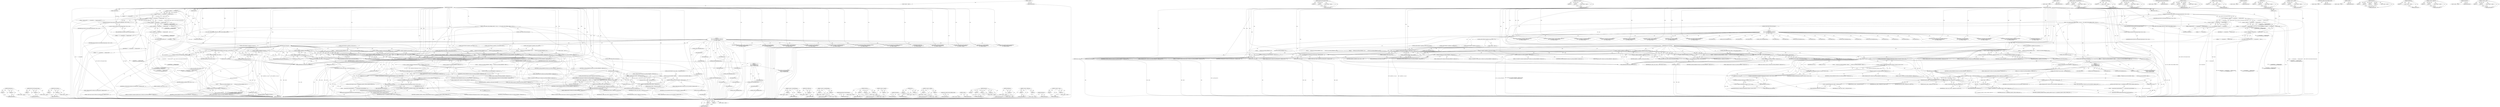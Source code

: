 digraph "&lt;operator&gt;.equals" {
vulnerable_308 [label=<(METHOD,SetDisjointSync)>];
vulnerable_309 [label=<(PARAM,p1)>];
vulnerable_310 [label=<(PARAM,p2)>];
vulnerable_311 [label=<(BLOCK,&lt;empty&gt;,&lt;empty&gt;)>];
vulnerable_312 [label=<(METHOD_RETURN,ANY)>];
vulnerable_259 [label=<(METHOD,GLES2Util.GetStringQueryTarget)>];
vulnerable_260 [label=<(PARAM,p1)>];
vulnerable_261 [label=<(PARAM,p2)>];
vulnerable_262 [label=<(BLOCK,&lt;empty&gt;,&lt;empty&gt;)>];
vulnerable_263 [label=<(METHOD_RETURN,ANY)>];
vulnerable_284 [label=<(METHOD,GetCurrentQuery)>];
vulnerable_285 [label=<(PARAM,p1)>];
vulnerable_286 [label=<(PARAM,p2)>];
vulnerable_287 [label=<(BLOCK,&lt;empty&gt;,&lt;empty&gt;)>];
vulnerable_288 [label=<(METHOD_RETURN,ANY)>];
vulnerable_6 [label=<(METHOD,&lt;global&gt;)<SUB>1</SUB>>];
vulnerable_7 [label=<(BLOCK,&lt;empty&gt;,&lt;empty&gt;)<SUB>1</SUB>>];
vulnerable_8 [label=<(METHOD,BeginQueryEXT)<SUB>1</SUB>>];
vulnerable_9 [label=<(PARAM,GLenum target)<SUB>1</SUB>>];
vulnerable_10 [label=<(PARAM,GLuint id)<SUB>1</SUB>>];
vulnerable_11 [label=<(BLOCK,{
  GPU_CLIENT_SINGLE_THREAD_CHECK();
  GPU_CLI...,{
  GPU_CLIENT_SINGLE_THREAD_CHECK();
  GPU_CLI...)<SUB>1</SUB>>];
vulnerable_12 [label=<(GPU_CLIENT_SINGLE_THREAD_CHECK,GPU_CLIENT_SINGLE_THREAD_CHECK())<SUB>2</SUB>>];
vulnerable_13 [label=<(GPU_CLIENT_LOG,GPU_CLIENT_LOG(&quot;[&quot; &lt;&lt; GetLogPrefix() &lt;&lt; &quot;] Begi...)<SUB>3</SUB>>];
vulnerable_14 [label=<(&lt;operator&gt;.shiftLeft,&quot;[&quot; &lt;&lt; GetLogPrefix() &lt;&lt; &quot;] BeginQueryEXT(&quot;
   ...)<SUB>3</SUB>>];
vulnerable_15 [label=<(&lt;operator&gt;.shiftLeft,&quot;[&quot; &lt;&lt; GetLogPrefix() &lt;&lt; &quot;] BeginQueryEXT(&quot;
   ...)<SUB>3</SUB>>];
vulnerable_16 [label=<(&lt;operator&gt;.shiftLeft,&quot;[&quot; &lt;&lt; GetLogPrefix() &lt;&lt; &quot;] BeginQueryEXT(&quot;
   ...)<SUB>3</SUB>>];
vulnerable_17 [label=<(&lt;operator&gt;.shiftLeft,&quot;[&quot; &lt;&lt; GetLogPrefix() &lt;&lt; &quot;] BeginQueryEXT(&quot;
   ...)<SUB>3</SUB>>];
vulnerable_18 [label=<(&lt;operator&gt;.shiftLeft,&quot;[&quot; &lt;&lt; GetLogPrefix() &lt;&lt; &quot;] BeginQueryEXT(&quot;)<SUB>3</SUB>>];
vulnerable_19 [label=<(&lt;operator&gt;.shiftLeft,&quot;[&quot; &lt;&lt; GetLogPrefix())<SUB>3</SUB>>];
vulnerable_20 [label=<(LITERAL,&quot;[&quot;,&quot;[&quot; &lt;&lt; GetLogPrefix())<SUB>3</SUB>>];
vulnerable_21 [label=<(GetLogPrefix,GetLogPrefix())<SUB>3</SUB>>];
vulnerable_22 [label=<(LITERAL,&quot;] BeginQueryEXT(&quot;,&quot;[&quot; &lt;&lt; GetLogPrefix() &lt;&lt; &quot;] BeginQueryEXT(&quot;)<SUB>3</SUB>>];
vulnerable_23 [label="<(GLES2Util.GetStringQueryTarget,GLES2Util::GetStringQueryTarget(target))<SUB>4</SUB>>"];
vulnerable_24 [label="<(&lt;operator&gt;.fieldAccess,GLES2Util::GetStringQueryTarget)<SUB>4</SUB>>"];
vulnerable_25 [label="<(IDENTIFIER,GLES2Util,GLES2Util::GetStringQueryTarget(target))<SUB>4</SUB>>"];
vulnerable_26 [label=<(FIELD_IDENTIFIER,GetStringQueryTarget,GetStringQueryTarget)<SUB>4</SUB>>];
vulnerable_27 [label="<(IDENTIFIER,target,GLES2Util::GetStringQueryTarget(target))<SUB>4</SUB>>"];
vulnerable_28 [label=<(LITERAL,&quot;, &quot;,&quot;[&quot; &lt;&lt; GetLogPrefix() &lt;&lt; &quot;] BeginQueryEXT(&quot;
   ...)<SUB>4</SUB>>];
vulnerable_29 [label=<(IDENTIFIER,id,&quot;[&quot; &lt;&lt; GetLogPrefix() &lt;&lt; &quot;] BeginQueryEXT(&quot;
   ...)<SUB>4</SUB>>];
vulnerable_30 [label=<(LITERAL,&quot;)&quot;,&quot;[&quot; &lt;&lt; GetLogPrefix() &lt;&lt; &quot;] BeginQueryEXT(&quot;
   ...)<SUB>5</SUB>>];
vulnerable_31 [label=<(CONTROL_STRUCTURE,SWITCH,switch(target))<SUB>7</SUB>>];
vulnerable_32 [label=<(IDENTIFIER,target,switch(target))<SUB>7</SUB>>];
vulnerable_33 [label="<(BLOCK,{
    case GL_COMMANDS_ISSUED_CHROMIUM:
     ca...,{
    case GL_COMMANDS_ISSUED_CHROMIUM:
     ca...)<SUB>7</SUB>>"];
vulnerable_34 [label=<(JUMP_TARGET,case)<SUB>8</SUB>>];
vulnerable_35 [label="<(IDENTIFIER,GL_COMMANDS_ISSUED_CHROMIUM,{
    case GL_COMMANDS_ISSUED_CHROMIUM:
     ca...)<SUB>8</SUB>>"];
vulnerable_36 [label=<(JUMP_TARGET,case)<SUB>9</SUB>>];
vulnerable_37 [label="<(IDENTIFIER,GL_LATENCY_QUERY_CHROMIUM,{
    case GL_COMMANDS_ISSUED_CHROMIUM:
     ca...)<SUB>9</SUB>>"];
vulnerable_38 [label=<(JUMP_TARGET,case)<SUB>10</SUB>>];
vulnerable_39 [label="<(IDENTIFIER,GL_ASYNC_PIXEL_PACK_COMPLETED_CHROMIUM,{
    case GL_COMMANDS_ISSUED_CHROMIUM:
     ca...)<SUB>10</SUB>>"];
vulnerable_40 [label=<(JUMP_TARGET,case)<SUB>11</SUB>>];
vulnerable_41 [label="<(IDENTIFIER,GL_GET_ERROR_QUERY_CHROMIUM,{
    case GL_COMMANDS_ISSUED_CHROMIUM:
     ca...)<SUB>11</SUB>>"];
vulnerable_42 [label=<(CONTROL_STRUCTURE,BREAK,break;)<SUB>12</SUB>>];
vulnerable_43 [label=<(JUMP_TARGET,case)<SUB>13</SUB>>];
vulnerable_44 [label="<(IDENTIFIER,GL_READBACK_SHADOW_COPIES_UPDATED_CHROMIUM,{
    case GL_COMMANDS_ISSUED_CHROMIUM:
     ca...)<SUB>13</SUB>>"];
vulnerable_45 [label=<(JUMP_TARGET,case)<SUB>14</SUB>>];
vulnerable_46 [label="<(IDENTIFIER,GL_COMMANDS_COMPLETED_CHROMIUM,{
    case GL_COMMANDS_ISSUED_CHROMIUM:
     ca...)<SUB>14</SUB>>"];
vulnerable_47 [label=<(CONTROL_STRUCTURE,IF,if (!capabilities_.sync_query))<SUB>15</SUB>>];
vulnerable_48 [label=<(&lt;operator&gt;.logicalNot,!capabilities_.sync_query)<SUB>15</SUB>>];
vulnerable_49 [label=<(&lt;operator&gt;.fieldAccess,capabilities_.sync_query)<SUB>15</SUB>>];
vulnerable_50 [label=<(IDENTIFIER,capabilities_,!capabilities_.sync_query)<SUB>15</SUB>>];
vulnerable_51 [label=<(FIELD_IDENTIFIER,sync_query,sync_query)<SUB>15</SUB>>];
vulnerable_52 [label=<(BLOCK,{
        SetGLError(GL_INVALID_OPERATION, &quot;glB...,{
        SetGLError(GL_INVALID_OPERATION, &quot;glB...)<SUB>15</SUB>>];
vulnerable_53 [label=<(SetGLError,SetGLError(GL_INVALID_OPERATION, &quot;glBeginQueryE...)<SUB>16</SUB>>];
vulnerable_54 [label=<(IDENTIFIER,GL_INVALID_OPERATION,SetGLError(GL_INVALID_OPERATION, &quot;glBeginQueryE...)<SUB>16</SUB>>];
vulnerable_55 [label=<(LITERAL,&quot;glBeginQueryEXT&quot;,SetGLError(GL_INVALID_OPERATION, &quot;glBeginQueryE...)<SUB>16</SUB>>];
vulnerable_56 [label=<(LITERAL,&quot;not enabled for commands completed queries&quot;,SetGLError(GL_INVALID_OPERATION, &quot;glBeginQueryE...)<SUB>17</SUB>>];
vulnerable_57 [label=<(RETURN,return;,return;)<SUB>18</SUB>>];
vulnerable_58 [label=<(CONTROL_STRUCTURE,BREAK,break;)<SUB>20</SUB>>];
vulnerable_59 [label=<(JUMP_TARGET,case)<SUB>21</SUB>>];
vulnerable_60 [label="<(IDENTIFIER,GL_SAMPLES_PASSED_ARB,{
    case GL_COMMANDS_ISSUED_CHROMIUM:
     ca...)<SUB>21</SUB>>"];
vulnerable_61 [label=<(CONTROL_STRUCTURE,IF,if (!capabilities_.occlusion_query))<SUB>22</SUB>>];
vulnerable_62 [label=<(&lt;operator&gt;.logicalNot,!capabilities_.occlusion_query)<SUB>22</SUB>>];
vulnerable_63 [label=<(&lt;operator&gt;.fieldAccess,capabilities_.occlusion_query)<SUB>22</SUB>>];
vulnerable_64 [label=<(IDENTIFIER,capabilities_,!capabilities_.occlusion_query)<SUB>22</SUB>>];
vulnerable_65 [label=<(FIELD_IDENTIFIER,occlusion_query,occlusion_query)<SUB>22</SUB>>];
vulnerable_66 [label=<(BLOCK,{
        SetGLError(GL_INVALID_OPERATION, &quot;glB...,{
        SetGLError(GL_INVALID_OPERATION, &quot;glB...)<SUB>22</SUB>>];
vulnerable_67 [label=<(SetGLError,SetGLError(GL_INVALID_OPERATION, &quot;glBeginQueryE...)<SUB>23</SUB>>];
vulnerable_68 [label=<(IDENTIFIER,GL_INVALID_OPERATION,SetGLError(GL_INVALID_OPERATION, &quot;glBeginQueryE...)<SUB>23</SUB>>];
vulnerable_69 [label=<(LITERAL,&quot;glBeginQueryEXT&quot;,SetGLError(GL_INVALID_OPERATION, &quot;glBeginQueryE...)<SUB>23</SUB>>];
vulnerable_70 [label=<(LITERAL,&quot;not enabled for occlusion queries&quot;,SetGLError(GL_INVALID_OPERATION, &quot;glBeginQueryE...)<SUB>24</SUB>>];
vulnerable_71 [label=<(RETURN,return;,return;)<SUB>25</SUB>>];
vulnerable_72 [label=<(CONTROL_STRUCTURE,BREAK,break;)<SUB>27</SUB>>];
vulnerable_73 [label=<(JUMP_TARGET,case)<SUB>28</SUB>>];
vulnerable_74 [label="<(IDENTIFIER,GL_ANY_SAMPLES_PASSED,{
    case GL_COMMANDS_ISSUED_CHROMIUM:
     ca...)<SUB>28</SUB>>"];
vulnerable_75 [label=<(JUMP_TARGET,case)<SUB>29</SUB>>];
vulnerable_76 [label="<(IDENTIFIER,GL_ANY_SAMPLES_PASSED_CONSERVATIVE,{
    case GL_COMMANDS_ISSUED_CHROMIUM:
     ca...)<SUB>29</SUB>>"];
vulnerable_77 [label=<(CONTROL_STRUCTURE,IF,if (!capabilities_.occlusion_query_boolean))<SUB>30</SUB>>];
vulnerable_78 [label=<(&lt;operator&gt;.logicalNot,!capabilities_.occlusion_query_boolean)<SUB>30</SUB>>];
vulnerable_79 [label=<(&lt;operator&gt;.fieldAccess,capabilities_.occlusion_query_boolean)<SUB>30</SUB>>];
vulnerable_80 [label=<(IDENTIFIER,capabilities_,!capabilities_.occlusion_query_boolean)<SUB>30</SUB>>];
vulnerable_81 [label=<(FIELD_IDENTIFIER,occlusion_query_boolean,occlusion_query_boolean)<SUB>30</SUB>>];
vulnerable_82 [label=<(BLOCK,{
        SetGLError(GL_INVALID_OPERATION, &quot;glB...,{
        SetGLError(GL_INVALID_OPERATION, &quot;glB...)<SUB>30</SUB>>];
vulnerable_83 [label=<(SetGLError,SetGLError(GL_INVALID_OPERATION, &quot;glBeginQueryE...)<SUB>31</SUB>>];
vulnerable_84 [label=<(IDENTIFIER,GL_INVALID_OPERATION,SetGLError(GL_INVALID_OPERATION, &quot;glBeginQueryE...)<SUB>31</SUB>>];
vulnerable_85 [label=<(LITERAL,&quot;glBeginQueryEXT&quot;,SetGLError(GL_INVALID_OPERATION, &quot;glBeginQueryE...)<SUB>31</SUB>>];
vulnerable_86 [label=<(LITERAL,&quot;not enabled for boolean occlusion queries&quot;,SetGLError(GL_INVALID_OPERATION, &quot;glBeginQueryE...)<SUB>32</SUB>>];
vulnerable_87 [label=<(RETURN,return;,return;)<SUB>33</SUB>>];
vulnerable_88 [label=<(CONTROL_STRUCTURE,BREAK,break;)<SUB>35</SUB>>];
vulnerable_89 [label=<(JUMP_TARGET,case)<SUB>36</SUB>>];
vulnerable_90 [label="<(IDENTIFIER,GL_TIME_ELAPSED_EXT,{
    case GL_COMMANDS_ISSUED_CHROMIUM:
     ca...)<SUB>36</SUB>>"];
vulnerable_91 [label=<(CONTROL_STRUCTURE,IF,if (!capabilities_.timer_queries))<SUB>37</SUB>>];
vulnerable_92 [label=<(&lt;operator&gt;.logicalNot,!capabilities_.timer_queries)<SUB>37</SUB>>];
vulnerable_93 [label=<(&lt;operator&gt;.fieldAccess,capabilities_.timer_queries)<SUB>37</SUB>>];
vulnerable_94 [label=<(IDENTIFIER,capabilities_,!capabilities_.timer_queries)<SUB>37</SUB>>];
vulnerable_95 [label=<(FIELD_IDENTIFIER,timer_queries,timer_queries)<SUB>37</SUB>>];
vulnerable_96 [label=<(BLOCK,{
        SetGLError(GL_INVALID_OPERATION, &quot;glB...,{
        SetGLError(GL_INVALID_OPERATION, &quot;glB...)<SUB>37</SUB>>];
vulnerable_97 [label=<(SetGLError,SetGLError(GL_INVALID_OPERATION, &quot;glBeginQueryE...)<SUB>38</SUB>>];
vulnerable_98 [label=<(IDENTIFIER,GL_INVALID_OPERATION,SetGLError(GL_INVALID_OPERATION, &quot;glBeginQueryE...)<SUB>38</SUB>>];
vulnerable_99 [label=<(LITERAL,&quot;glBeginQueryEXT&quot;,SetGLError(GL_INVALID_OPERATION, &quot;glBeginQueryE...)<SUB>38</SUB>>];
vulnerable_100 [label=<(LITERAL,&quot;not enabled for timing queries&quot;,SetGLError(GL_INVALID_OPERATION, &quot;glBeginQueryE...)<SUB>39</SUB>>];
vulnerable_101 [label=<(RETURN,return;,return;)<SUB>40</SUB>>];
vulnerable_102 [label=<(CONTROL_STRUCTURE,BREAK,break;)<SUB>42</SUB>>];
vulnerable_103 [label=<(JUMP_TARGET,case)<SUB>43</SUB>>];
vulnerable_104 [label="<(IDENTIFIER,GL_TRANSFORM_FEEDBACK_PRIMITIVES_WRITTEN,{
    case GL_COMMANDS_ISSUED_CHROMIUM:
     ca...)<SUB>43</SUB>>"];
vulnerable_105 [label=<(CONTROL_STRUCTURE,IF,if (capabilities_.major_version &gt;= 3))<SUB>44</SUB>>];
vulnerable_106 [label=<(&lt;operator&gt;.greaterEqualsThan,capabilities_.major_version &gt;= 3)<SUB>44</SUB>>];
vulnerable_107 [label=<(&lt;operator&gt;.fieldAccess,capabilities_.major_version)<SUB>44</SUB>>];
vulnerable_108 [label=<(IDENTIFIER,capabilities_,capabilities_.major_version &gt;= 3)<SUB>44</SUB>>];
vulnerable_109 [label=<(FIELD_IDENTIFIER,major_version,major_version)<SUB>44</SUB>>];
vulnerable_110 [label=<(LITERAL,3,capabilities_.major_version &gt;= 3)<SUB>44</SUB>>];
vulnerable_111 [label=<(BLOCK,&lt;empty&gt;,&lt;empty&gt;)<SUB>45</SUB>>];
vulnerable_112 [label=<(CONTROL_STRUCTURE,BREAK,break;)<SUB>45</SUB>>];
vulnerable_113 [label="<(IDENTIFIER,FALLTHROUGH,{
    case GL_COMMANDS_ISSUED_CHROMIUM:
     ca...)<SUB>46</SUB>>"];
vulnerable_114 [label=<(JUMP_TARGET,default)<SUB>47</SUB>>];
vulnerable_115 [label=<(SetGLError,SetGLError(GL_INVALID_ENUM, &quot;glBeginQueryEXT&quot;, ...)<SUB>48</SUB>>];
vulnerable_116 [label=<(IDENTIFIER,GL_INVALID_ENUM,SetGLError(GL_INVALID_ENUM, &quot;glBeginQueryEXT&quot;, ...)<SUB>48</SUB>>];
vulnerable_117 [label=<(LITERAL,&quot;glBeginQueryEXT&quot;,SetGLError(GL_INVALID_ENUM, &quot;glBeginQueryEXT&quot;, ...)<SUB>48</SUB>>];
vulnerable_118 [label=<(LITERAL,&quot;unknown query target&quot;,SetGLError(GL_INVALID_ENUM, &quot;glBeginQueryEXT&quot;, ...)<SUB>48</SUB>>];
vulnerable_119 [label=<(RETURN,return;,return;)<SUB>49</SUB>>];
vulnerable_120 [label=<(CONTROL_STRUCTURE,IF,if (query_tracker_-&gt;GetCurrentQuery(target)))<SUB>52</SUB>>];
vulnerable_121 [label=<(GetCurrentQuery,query_tracker_-&gt;GetCurrentQuery(target))<SUB>52</SUB>>];
vulnerable_122 [label=<(&lt;operator&gt;.indirectFieldAccess,query_tracker_-&gt;GetCurrentQuery)<SUB>52</SUB>>];
vulnerable_123 [label=<(IDENTIFIER,query_tracker_,query_tracker_-&gt;GetCurrentQuery(target))<SUB>52</SUB>>];
vulnerable_124 [label=<(FIELD_IDENTIFIER,GetCurrentQuery,GetCurrentQuery)<SUB>52</SUB>>];
vulnerable_125 [label=<(IDENTIFIER,target,query_tracker_-&gt;GetCurrentQuery(target))<SUB>52</SUB>>];
vulnerable_126 [label=<(BLOCK,{
    SetGLError(GL_INVALID_OPERATION, &quot;glBegin...,{
    SetGLError(GL_INVALID_OPERATION, &quot;glBegin...)<SUB>52</SUB>>];
vulnerable_127 [label=<(SetGLError,SetGLError(GL_INVALID_OPERATION, &quot;glBeginQueryE...)<SUB>53</SUB>>];
vulnerable_128 [label=<(IDENTIFIER,GL_INVALID_OPERATION,SetGLError(GL_INVALID_OPERATION, &quot;glBeginQueryE...)<SUB>53</SUB>>];
vulnerable_129 [label=<(LITERAL,&quot;glBeginQueryEXT&quot;,SetGLError(GL_INVALID_OPERATION, &quot;glBeginQueryE...)<SUB>53</SUB>>];
vulnerable_130 [label=<(LITERAL,&quot;query already in progress&quot;,SetGLError(GL_INVALID_OPERATION, &quot;glBeginQueryE...)<SUB>54</SUB>>];
vulnerable_131 [label=<(RETURN,return;,return;)<SUB>55</SUB>>];
vulnerable_132 [label=<(CONTROL_STRUCTURE,IF,if (id == 0))<SUB>58</SUB>>];
vulnerable_133 [label=<(&lt;operator&gt;.equals,id == 0)<SUB>58</SUB>>];
vulnerable_134 [label=<(IDENTIFIER,id,id == 0)<SUB>58</SUB>>];
vulnerable_135 [label=<(LITERAL,0,id == 0)<SUB>58</SUB>>];
vulnerable_136 [label=<(BLOCK,{
    SetGLError(GL_INVALID_OPERATION, &quot;glBegin...,{
    SetGLError(GL_INVALID_OPERATION, &quot;glBegin...)<SUB>58</SUB>>];
vulnerable_137 [label=<(SetGLError,SetGLError(GL_INVALID_OPERATION, &quot;glBeginQueryE...)<SUB>59</SUB>>];
vulnerable_138 [label=<(IDENTIFIER,GL_INVALID_OPERATION,SetGLError(GL_INVALID_OPERATION, &quot;glBeginQueryE...)<SUB>59</SUB>>];
vulnerable_139 [label=<(LITERAL,&quot;glBeginQueryEXT&quot;,SetGLError(GL_INVALID_OPERATION, &quot;glBeginQueryE...)<SUB>59</SUB>>];
vulnerable_140 [label=<(LITERAL,&quot;id is 0&quot;,SetGLError(GL_INVALID_OPERATION, &quot;glBeginQueryE...)<SUB>59</SUB>>];
vulnerable_141 [label=<(RETURN,return;,return;)<SUB>60</SUB>>];
vulnerable_142 [label="<(CONTROL_STRUCTURE,IF,if (!GetIdAllocator(IdNamespaces::kQueries)-&gt;InUse(id)))<SUB>63</SUB>>"];
vulnerable_143 [label="<(&lt;operator&gt;.logicalNot,!GetIdAllocator(IdNamespaces::kQueries)-&gt;InUse(id))<SUB>63</SUB>>"];
vulnerable_144 [label="<(InUse,GetIdAllocator(IdNamespaces::kQueries)-&gt;InUse(id))<SUB>63</SUB>>"];
vulnerable_145 [label="<(&lt;operator&gt;.indirectFieldAccess,GetIdAllocator(IdNamespaces::kQueries)-&gt;InUse)<SUB>63</SUB>>"];
vulnerable_146 [label="<(GetIdAllocator,GetIdAllocator(IdNamespaces::kQueries))<SUB>63</SUB>>"];
vulnerable_147 [label="<(&lt;operator&gt;.fieldAccess,IdNamespaces::kQueries)<SUB>63</SUB>>"];
vulnerable_148 [label="<(IDENTIFIER,IdNamespaces,GetIdAllocator(IdNamespaces::kQueries))<SUB>63</SUB>>"];
vulnerable_149 [label=<(FIELD_IDENTIFIER,kQueries,kQueries)<SUB>63</SUB>>];
vulnerable_150 [label=<(FIELD_IDENTIFIER,InUse,InUse)<SUB>63</SUB>>];
vulnerable_151 [label="<(IDENTIFIER,id,GetIdAllocator(IdNamespaces::kQueries)-&gt;InUse(id))<SUB>63</SUB>>"];
vulnerable_152 [label=<(BLOCK,{
    SetGLError(GL_INVALID_OPERATION, &quot;glBegin...,{
    SetGLError(GL_INVALID_OPERATION, &quot;glBegin...)<SUB>63</SUB>>];
vulnerable_153 [label=<(SetGLError,SetGLError(GL_INVALID_OPERATION, &quot;glBeginQueryE...)<SUB>64</SUB>>];
vulnerable_154 [label=<(IDENTIFIER,GL_INVALID_OPERATION,SetGLError(GL_INVALID_OPERATION, &quot;glBeginQueryE...)<SUB>64</SUB>>];
vulnerable_155 [label=<(LITERAL,&quot;glBeginQueryEXT&quot;,SetGLError(GL_INVALID_OPERATION, &quot;glBeginQueryE...)<SUB>64</SUB>>];
vulnerable_156 [label=<(LITERAL,&quot;invalid id&quot;,SetGLError(GL_INVALID_OPERATION, &quot;glBeginQueryE...)<SUB>64</SUB>>];
vulnerable_157 [label=<(RETURN,return;,return;)<SUB>65</SUB>>];
vulnerable_158 [label=<(CONTROL_STRUCTURE,SWITCH,switch(target))<SUB>68</SUB>>];
vulnerable_159 [label=<(IDENTIFIER,target,switch(target))<SUB>68</SUB>>];
vulnerable_160 [label="<(BLOCK,{
    case GL_TIME_ELAPSED_EXT:
      if (!quer...,{
    case GL_TIME_ELAPSED_EXT:
      if (!quer...)<SUB>68</SUB>>"];
vulnerable_161 [label=<(JUMP_TARGET,case)<SUB>69</SUB>>];
vulnerable_162 [label="<(IDENTIFIER,GL_TIME_ELAPSED_EXT,{
    case GL_TIME_ELAPSED_EXT:
      if (!quer...)<SUB>69</SUB>>"];
vulnerable_163 [label=<(CONTROL_STRUCTURE,IF,if (!query_tracker_-&gt;SetDisjointSync(this)))<SUB>70</SUB>>];
vulnerable_164 [label=<(&lt;operator&gt;.logicalNot,!query_tracker_-&gt;SetDisjointSync(this))<SUB>70</SUB>>];
vulnerable_165 [label=<(SetDisjointSync,query_tracker_-&gt;SetDisjointSync(this))<SUB>70</SUB>>];
vulnerable_166 [label=<(&lt;operator&gt;.indirectFieldAccess,query_tracker_-&gt;SetDisjointSync)<SUB>70</SUB>>];
vulnerable_167 [label=<(IDENTIFIER,query_tracker_,query_tracker_-&gt;SetDisjointSync(this))<SUB>70</SUB>>];
vulnerable_168 [label=<(FIELD_IDENTIFIER,SetDisjointSync,SetDisjointSync)<SUB>70</SUB>>];
vulnerable_169 [label=<(LITERAL,this,query_tracker_-&gt;SetDisjointSync(this))<SUB>70</SUB>>];
vulnerable_170 [label=<(BLOCK,{
        SetGLError(GL_OUT_OF_MEMORY, &quot;glBegin...,{
        SetGLError(GL_OUT_OF_MEMORY, &quot;glBegin...)<SUB>70</SUB>>];
vulnerable_171 [label=<(SetGLError,SetGLError(GL_OUT_OF_MEMORY, &quot;glBeginQueryEXT&quot;,...)<SUB>71</SUB>>];
vulnerable_172 [label=<(IDENTIFIER,GL_OUT_OF_MEMORY,SetGLError(GL_OUT_OF_MEMORY, &quot;glBeginQueryEXT&quot;,...)<SUB>71</SUB>>];
vulnerable_173 [label=<(LITERAL,&quot;glBeginQueryEXT&quot;,SetGLError(GL_OUT_OF_MEMORY, &quot;glBeginQueryEXT&quot;,...)<SUB>71</SUB>>];
vulnerable_174 [label=<(LITERAL,&quot;buffer allocation failed&quot;,SetGLError(GL_OUT_OF_MEMORY, &quot;glBeginQueryEXT&quot;,...)<SUB>72</SUB>>];
vulnerable_175 [label=<(RETURN,return;,return;)<SUB>73</SUB>>];
vulnerable_176 [label=<(CONTROL_STRUCTURE,BREAK,break;)<SUB>75</SUB>>];
vulnerable_177 [label=<(JUMP_TARGET,default)<SUB>76</SUB>>];
vulnerable_178 [label=<(CONTROL_STRUCTURE,BREAK,break;)<SUB>77</SUB>>];
vulnerable_179 [label=<(CONTROL_STRUCTURE,IF,if (query_tracker_-&gt;BeginQuery(id, target, this)))<SUB>80</SUB>>];
vulnerable_180 [label=<(BeginQuery,query_tracker_-&gt;BeginQuery(id, target, this))<SUB>80</SUB>>];
vulnerable_181 [label=<(&lt;operator&gt;.indirectFieldAccess,query_tracker_-&gt;BeginQuery)<SUB>80</SUB>>];
vulnerable_182 [label=<(IDENTIFIER,query_tracker_,query_tracker_-&gt;BeginQuery(id, target, this))<SUB>80</SUB>>];
vulnerable_183 [label=<(FIELD_IDENTIFIER,BeginQuery,BeginQuery)<SUB>80</SUB>>];
vulnerable_184 [label=<(IDENTIFIER,id,query_tracker_-&gt;BeginQuery(id, target, this))<SUB>80</SUB>>];
vulnerable_185 [label=<(IDENTIFIER,target,query_tracker_-&gt;BeginQuery(id, target, this))<SUB>80</SUB>>];
vulnerable_186 [label=<(LITERAL,this,query_tracker_-&gt;BeginQuery(id, target, this))<SUB>80</SUB>>];
vulnerable_187 [label=<(BLOCK,&lt;empty&gt;,&lt;empty&gt;)<SUB>81</SUB>>];
vulnerable_188 [label=<(CheckGLError,CheckGLError())<SUB>81</SUB>>];
vulnerable_189 [label=<(CONTROL_STRUCTURE,IF,if (target == GL_READBACK_SHADOW_COPIES_UPDATED_CHROMIUM))<SUB>83</SUB>>];
vulnerable_190 [label=<(&lt;operator&gt;.equals,target == GL_READBACK_SHADOW_COPIES_UPDATED_CHR...)<SUB>83</SUB>>];
vulnerable_191 [label=<(IDENTIFIER,target,target == GL_READBACK_SHADOW_COPIES_UPDATED_CHR...)<SUB>83</SUB>>];
vulnerable_192 [label=<(IDENTIFIER,GL_READBACK_SHADOW_COPIES_UPDATED_CHROMIUM,target == GL_READBACK_SHADOW_COPIES_UPDATED_CHR...)<SUB>83</SUB>>];
vulnerable_193 [label=<(BLOCK,{
    AllocateShadowCopiesForReadback();
  },{
    AllocateShadowCopiesForReadback();
  })<SUB>83</SUB>>];
vulnerable_194 [label=<(AllocateShadowCopiesForReadback,AllocateShadowCopiesForReadback())<SUB>84</SUB>>];
vulnerable_195 [label=<(METHOD_RETURN,void)<SUB>1</SUB>>];
vulnerable_197 [label=<(METHOD_RETURN,ANY)<SUB>1</SUB>>];
vulnerable_289 [label=<(METHOD,&lt;operator&gt;.indirectFieldAccess)>];
vulnerable_290 [label=<(PARAM,p1)>];
vulnerable_291 [label=<(PARAM,p2)>];
vulnerable_292 [label=<(BLOCK,&lt;empty&gt;,&lt;empty&gt;)>];
vulnerable_293 [label=<(METHOD_RETURN,ANY)>];
vulnerable_247 [label=<(METHOD,GPU_CLIENT_LOG)>];
vulnerable_248 [label=<(PARAM,p1)>];
vulnerable_249 [label=<(BLOCK,&lt;empty&gt;,&lt;empty&gt;)>];
vulnerable_250 [label=<(METHOD_RETURN,ANY)>];
vulnerable_279 [label=<(METHOD,&lt;operator&gt;.greaterEqualsThan)>];
vulnerable_280 [label=<(PARAM,p1)>];
vulnerable_281 [label=<(PARAM,p2)>];
vulnerable_282 [label=<(BLOCK,&lt;empty&gt;,&lt;empty&gt;)>];
vulnerable_283 [label=<(METHOD_RETURN,ANY)>];
vulnerable_323 [label=<(METHOD,AllocateShadowCopiesForReadback)>];
vulnerable_324 [label=<(BLOCK,&lt;empty&gt;,&lt;empty&gt;)>];
vulnerable_325 [label=<(METHOD_RETURN,ANY)>];
vulnerable_273 [label=<(METHOD,SetGLError)>];
vulnerable_274 [label=<(PARAM,p1)>];
vulnerable_275 [label=<(PARAM,p2)>];
vulnerable_276 [label=<(PARAM,p3)>];
vulnerable_277 [label=<(BLOCK,&lt;empty&gt;,&lt;empty&gt;)>];
vulnerable_278 [label=<(METHOD_RETURN,ANY)>];
vulnerable_269 [label=<(METHOD,&lt;operator&gt;.logicalNot)>];
vulnerable_270 [label=<(PARAM,p1)>];
vulnerable_271 [label=<(BLOCK,&lt;empty&gt;,&lt;empty&gt;)>];
vulnerable_272 [label=<(METHOD_RETURN,ANY)>];
vulnerable_256 [label=<(METHOD,GetLogPrefix)>];
vulnerable_257 [label=<(BLOCK,&lt;empty&gt;,&lt;empty&gt;)>];
vulnerable_258 [label=<(METHOD_RETURN,ANY)>];
vulnerable_299 [label=<(METHOD,InUse)>];
vulnerable_300 [label=<(PARAM,p1)>];
vulnerable_301 [label=<(PARAM,p2)>];
vulnerable_302 [label=<(BLOCK,&lt;empty&gt;,&lt;empty&gt;)>];
vulnerable_303 [label=<(METHOD_RETURN,ANY)>];
vulnerable_251 [label=<(METHOD,&lt;operator&gt;.shiftLeft)>];
vulnerable_252 [label=<(PARAM,p1)>];
vulnerable_253 [label=<(PARAM,p2)>];
vulnerable_254 [label=<(BLOCK,&lt;empty&gt;,&lt;empty&gt;)>];
vulnerable_255 [label=<(METHOD_RETURN,ANY)>];
vulnerable_244 [label=<(METHOD,GPU_CLIENT_SINGLE_THREAD_CHECK)>];
vulnerable_245 [label=<(BLOCK,&lt;empty&gt;,&lt;empty&gt;)>];
vulnerable_246 [label=<(METHOD_RETURN,ANY)>];
vulnerable_238 [label=<(METHOD,&lt;global&gt;)<SUB>1</SUB>>];
vulnerable_239 [label=<(BLOCK,&lt;empty&gt;,&lt;empty&gt;)>];
vulnerable_240 [label=<(METHOD_RETURN,ANY)>];
vulnerable_313 [label=<(METHOD,BeginQuery)>];
vulnerable_314 [label=<(PARAM,p1)>];
vulnerable_315 [label=<(PARAM,p2)>];
vulnerable_316 [label=<(PARAM,p3)>];
vulnerable_317 [label=<(PARAM,p4)>];
vulnerable_318 [label=<(BLOCK,&lt;empty&gt;,&lt;empty&gt;)>];
vulnerable_319 [label=<(METHOD_RETURN,ANY)>];
vulnerable_304 [label=<(METHOD,GetIdAllocator)>];
vulnerable_305 [label=<(PARAM,p1)>];
vulnerable_306 [label=<(BLOCK,&lt;empty&gt;,&lt;empty&gt;)>];
vulnerable_307 [label=<(METHOD_RETURN,ANY)>];
vulnerable_264 [label=<(METHOD,&lt;operator&gt;.fieldAccess)>];
vulnerable_265 [label=<(PARAM,p1)>];
vulnerable_266 [label=<(PARAM,p2)>];
vulnerable_267 [label=<(BLOCK,&lt;empty&gt;,&lt;empty&gt;)>];
vulnerable_268 [label=<(METHOD_RETURN,ANY)>];
vulnerable_320 [label=<(METHOD,CheckGLError)>];
vulnerable_321 [label=<(BLOCK,&lt;empty&gt;,&lt;empty&gt;)>];
vulnerable_322 [label=<(METHOD_RETURN,ANY)>];
vulnerable_294 [label=<(METHOD,&lt;operator&gt;.equals)>];
vulnerable_295 [label=<(PARAM,p1)>];
vulnerable_296 [label=<(PARAM,p2)>];
vulnerable_297 [label=<(BLOCK,&lt;empty&gt;,&lt;empty&gt;)>];
vulnerable_298 [label=<(METHOD_RETURN,ANY)>];
fixed_310 [label=<(METHOD,SetDisjointSync)>];
fixed_311 [label=<(PARAM,p1)>];
fixed_312 [label=<(PARAM,p2)>];
fixed_313 [label=<(BLOCK,&lt;empty&gt;,&lt;empty&gt;)>];
fixed_314 [label=<(METHOD_RETURN,ANY)>];
fixed_261 [label=<(METHOD,GLES2Util.GetStringQueryTarget)>];
fixed_262 [label=<(PARAM,p1)>];
fixed_263 [label=<(PARAM,p2)>];
fixed_264 [label=<(BLOCK,&lt;empty&gt;,&lt;empty&gt;)>];
fixed_265 [label=<(METHOD_RETURN,ANY)>];
fixed_286 [label=<(METHOD,GetCurrentQuery)>];
fixed_287 [label=<(PARAM,p1)>];
fixed_288 [label=<(PARAM,p2)>];
fixed_289 [label=<(BLOCK,&lt;empty&gt;,&lt;empty&gt;)>];
fixed_290 [label=<(METHOD_RETURN,ANY)>];
fixed_6 [label=<(METHOD,&lt;global&gt;)<SUB>1</SUB>>];
fixed_7 [label=<(BLOCK,&lt;empty&gt;,&lt;empty&gt;)<SUB>1</SUB>>];
fixed_8 [label=<(METHOD,BeginQueryEXT)<SUB>1</SUB>>];
fixed_9 [label=<(PARAM,GLenum target)<SUB>1</SUB>>];
fixed_10 [label=<(PARAM,GLuint id)<SUB>1</SUB>>];
fixed_11 [label=<(BLOCK,{
  GPU_CLIENT_SINGLE_THREAD_CHECK();
  GPU_CLI...,{
  GPU_CLIENT_SINGLE_THREAD_CHECK();
  GPU_CLI...)<SUB>1</SUB>>];
fixed_12 [label=<(GPU_CLIENT_SINGLE_THREAD_CHECK,GPU_CLIENT_SINGLE_THREAD_CHECK())<SUB>2</SUB>>];
fixed_13 [label=<(GPU_CLIENT_LOG,GPU_CLIENT_LOG(&quot;[&quot; &lt;&lt; GetLogPrefix() &lt;&lt; &quot;] Begi...)<SUB>3</SUB>>];
fixed_14 [label=<(&lt;operator&gt;.shiftLeft,&quot;[&quot; &lt;&lt; GetLogPrefix() &lt;&lt; &quot;] BeginQueryEXT(&quot;
   ...)<SUB>3</SUB>>];
fixed_15 [label=<(&lt;operator&gt;.shiftLeft,&quot;[&quot; &lt;&lt; GetLogPrefix() &lt;&lt; &quot;] BeginQueryEXT(&quot;
   ...)<SUB>3</SUB>>];
fixed_16 [label=<(&lt;operator&gt;.shiftLeft,&quot;[&quot; &lt;&lt; GetLogPrefix() &lt;&lt; &quot;] BeginQueryEXT(&quot;
   ...)<SUB>3</SUB>>];
fixed_17 [label=<(&lt;operator&gt;.shiftLeft,&quot;[&quot; &lt;&lt; GetLogPrefix() &lt;&lt; &quot;] BeginQueryEXT(&quot;
   ...)<SUB>3</SUB>>];
fixed_18 [label=<(&lt;operator&gt;.shiftLeft,&quot;[&quot; &lt;&lt; GetLogPrefix() &lt;&lt; &quot;] BeginQueryEXT(&quot;)<SUB>3</SUB>>];
fixed_19 [label=<(&lt;operator&gt;.shiftLeft,&quot;[&quot; &lt;&lt; GetLogPrefix())<SUB>3</SUB>>];
fixed_20 [label=<(LITERAL,&quot;[&quot;,&quot;[&quot; &lt;&lt; GetLogPrefix())<SUB>3</SUB>>];
fixed_21 [label=<(GetLogPrefix,GetLogPrefix())<SUB>3</SUB>>];
fixed_22 [label=<(LITERAL,&quot;] BeginQueryEXT(&quot;,&quot;[&quot; &lt;&lt; GetLogPrefix() &lt;&lt; &quot;] BeginQueryEXT(&quot;)<SUB>3</SUB>>];
fixed_23 [label="<(GLES2Util.GetStringQueryTarget,GLES2Util::GetStringQueryTarget(target))<SUB>4</SUB>>"];
fixed_24 [label="<(&lt;operator&gt;.fieldAccess,GLES2Util::GetStringQueryTarget)<SUB>4</SUB>>"];
fixed_25 [label="<(IDENTIFIER,GLES2Util,GLES2Util::GetStringQueryTarget(target))<SUB>4</SUB>>"];
fixed_26 [label=<(FIELD_IDENTIFIER,GetStringQueryTarget,GetStringQueryTarget)<SUB>4</SUB>>];
fixed_27 [label="<(IDENTIFIER,target,GLES2Util::GetStringQueryTarget(target))<SUB>4</SUB>>"];
fixed_28 [label=<(LITERAL,&quot;, &quot;,&quot;[&quot; &lt;&lt; GetLogPrefix() &lt;&lt; &quot;] BeginQueryEXT(&quot;
   ...)<SUB>4</SUB>>];
fixed_29 [label=<(IDENTIFIER,id,&quot;[&quot; &lt;&lt; GetLogPrefix() &lt;&lt; &quot;] BeginQueryEXT(&quot;
   ...)<SUB>4</SUB>>];
fixed_30 [label=<(LITERAL,&quot;)&quot;,&quot;[&quot; &lt;&lt; GetLogPrefix() &lt;&lt; &quot;] BeginQueryEXT(&quot;
   ...)<SUB>5</SUB>>];
fixed_31 [label=<(CONTROL_STRUCTURE,SWITCH,switch(target))<SUB>7</SUB>>];
fixed_32 [label=<(IDENTIFIER,target,switch(target))<SUB>7</SUB>>];
fixed_33 [label="<(BLOCK,{
    case GL_COMMANDS_ISSUED_CHROMIUM:
     ca...,{
    case GL_COMMANDS_ISSUED_CHROMIUM:
     ca...)<SUB>7</SUB>>"];
fixed_34 [label=<(JUMP_TARGET,case)<SUB>8</SUB>>];
fixed_35 [label="<(IDENTIFIER,GL_COMMANDS_ISSUED_CHROMIUM,{
    case GL_COMMANDS_ISSUED_CHROMIUM:
     ca...)<SUB>8</SUB>>"];
fixed_36 [label=<(JUMP_TARGET,case)<SUB>9</SUB>>];
fixed_37 [label="<(IDENTIFIER,GL_LATENCY_QUERY_CHROMIUM,{
    case GL_COMMANDS_ISSUED_CHROMIUM:
     ca...)<SUB>9</SUB>>"];
fixed_38 [label=<(JUMP_TARGET,case)<SUB>10</SUB>>];
fixed_39 [label="<(IDENTIFIER,GL_ASYNC_PIXEL_PACK_COMPLETED_CHROMIUM,{
    case GL_COMMANDS_ISSUED_CHROMIUM:
     ca...)<SUB>10</SUB>>"];
fixed_40 [label=<(JUMP_TARGET,case)<SUB>11</SUB>>];
fixed_41 [label="<(IDENTIFIER,GL_GET_ERROR_QUERY_CHROMIUM,{
    case GL_COMMANDS_ISSUED_CHROMIUM:
     ca...)<SUB>11</SUB>>"];
fixed_42 [label=<(JUMP_TARGET,case)<SUB>12</SUB>>];
fixed_43 [label="<(IDENTIFIER,GL_PROGRAM_COMPLETION_QUERY_CHROMIUM,{
    case GL_COMMANDS_ISSUED_CHROMIUM:
     ca...)<SUB>12</SUB>>"];
fixed_44 [label=<(CONTROL_STRUCTURE,BREAK,break;)<SUB>13</SUB>>];
fixed_45 [label=<(JUMP_TARGET,case)<SUB>14</SUB>>];
fixed_46 [label="<(IDENTIFIER,GL_READBACK_SHADOW_COPIES_UPDATED_CHROMIUM,{
    case GL_COMMANDS_ISSUED_CHROMIUM:
     ca...)<SUB>14</SUB>>"];
fixed_47 [label=<(JUMP_TARGET,case)<SUB>15</SUB>>];
fixed_48 [label="<(IDENTIFIER,GL_COMMANDS_COMPLETED_CHROMIUM,{
    case GL_COMMANDS_ISSUED_CHROMIUM:
     ca...)<SUB>15</SUB>>"];
fixed_49 [label=<(CONTROL_STRUCTURE,IF,if (!capabilities_.sync_query))<SUB>16</SUB>>];
fixed_50 [label=<(&lt;operator&gt;.logicalNot,!capabilities_.sync_query)<SUB>16</SUB>>];
fixed_51 [label=<(&lt;operator&gt;.fieldAccess,capabilities_.sync_query)<SUB>16</SUB>>];
fixed_52 [label=<(IDENTIFIER,capabilities_,!capabilities_.sync_query)<SUB>16</SUB>>];
fixed_53 [label=<(FIELD_IDENTIFIER,sync_query,sync_query)<SUB>16</SUB>>];
fixed_54 [label=<(BLOCK,{
        SetGLError(GL_INVALID_OPERATION, &quot;glB...,{
        SetGLError(GL_INVALID_OPERATION, &quot;glB...)<SUB>16</SUB>>];
fixed_55 [label=<(SetGLError,SetGLError(GL_INVALID_OPERATION, &quot;glBeginQueryE...)<SUB>17</SUB>>];
fixed_56 [label=<(IDENTIFIER,GL_INVALID_OPERATION,SetGLError(GL_INVALID_OPERATION, &quot;glBeginQueryE...)<SUB>17</SUB>>];
fixed_57 [label=<(LITERAL,&quot;glBeginQueryEXT&quot;,SetGLError(GL_INVALID_OPERATION, &quot;glBeginQueryE...)<SUB>17</SUB>>];
fixed_58 [label=<(LITERAL,&quot;not enabled for commands completed queries&quot;,SetGLError(GL_INVALID_OPERATION, &quot;glBeginQueryE...)<SUB>18</SUB>>];
fixed_59 [label=<(RETURN,return;,return;)<SUB>19</SUB>>];
fixed_60 [label=<(CONTROL_STRUCTURE,BREAK,break;)<SUB>21</SUB>>];
fixed_61 [label=<(JUMP_TARGET,case)<SUB>22</SUB>>];
fixed_62 [label="<(IDENTIFIER,GL_SAMPLES_PASSED_ARB,{
    case GL_COMMANDS_ISSUED_CHROMIUM:
     ca...)<SUB>22</SUB>>"];
fixed_63 [label=<(CONTROL_STRUCTURE,IF,if (!capabilities_.occlusion_query))<SUB>23</SUB>>];
fixed_64 [label=<(&lt;operator&gt;.logicalNot,!capabilities_.occlusion_query)<SUB>23</SUB>>];
fixed_65 [label=<(&lt;operator&gt;.fieldAccess,capabilities_.occlusion_query)<SUB>23</SUB>>];
fixed_66 [label=<(IDENTIFIER,capabilities_,!capabilities_.occlusion_query)<SUB>23</SUB>>];
fixed_67 [label=<(FIELD_IDENTIFIER,occlusion_query,occlusion_query)<SUB>23</SUB>>];
fixed_68 [label=<(BLOCK,{
        SetGLError(GL_INVALID_OPERATION, &quot;glB...,{
        SetGLError(GL_INVALID_OPERATION, &quot;glB...)<SUB>23</SUB>>];
fixed_69 [label=<(SetGLError,SetGLError(GL_INVALID_OPERATION, &quot;glBeginQueryE...)<SUB>24</SUB>>];
fixed_70 [label=<(IDENTIFIER,GL_INVALID_OPERATION,SetGLError(GL_INVALID_OPERATION, &quot;glBeginQueryE...)<SUB>24</SUB>>];
fixed_71 [label=<(LITERAL,&quot;glBeginQueryEXT&quot;,SetGLError(GL_INVALID_OPERATION, &quot;glBeginQueryE...)<SUB>24</SUB>>];
fixed_72 [label=<(LITERAL,&quot;not enabled for occlusion queries&quot;,SetGLError(GL_INVALID_OPERATION, &quot;glBeginQueryE...)<SUB>25</SUB>>];
fixed_73 [label=<(RETURN,return;,return;)<SUB>26</SUB>>];
fixed_74 [label=<(CONTROL_STRUCTURE,BREAK,break;)<SUB>28</SUB>>];
fixed_75 [label=<(JUMP_TARGET,case)<SUB>29</SUB>>];
fixed_76 [label="<(IDENTIFIER,GL_ANY_SAMPLES_PASSED,{
    case GL_COMMANDS_ISSUED_CHROMIUM:
     ca...)<SUB>29</SUB>>"];
fixed_77 [label=<(JUMP_TARGET,case)<SUB>30</SUB>>];
fixed_78 [label="<(IDENTIFIER,GL_ANY_SAMPLES_PASSED_CONSERVATIVE,{
    case GL_COMMANDS_ISSUED_CHROMIUM:
     ca...)<SUB>30</SUB>>"];
fixed_79 [label=<(CONTROL_STRUCTURE,IF,if (!capabilities_.occlusion_query_boolean))<SUB>31</SUB>>];
fixed_80 [label=<(&lt;operator&gt;.logicalNot,!capabilities_.occlusion_query_boolean)<SUB>31</SUB>>];
fixed_81 [label=<(&lt;operator&gt;.fieldAccess,capabilities_.occlusion_query_boolean)<SUB>31</SUB>>];
fixed_82 [label=<(IDENTIFIER,capabilities_,!capabilities_.occlusion_query_boolean)<SUB>31</SUB>>];
fixed_83 [label=<(FIELD_IDENTIFIER,occlusion_query_boolean,occlusion_query_boolean)<SUB>31</SUB>>];
fixed_84 [label=<(BLOCK,{
        SetGLError(GL_INVALID_OPERATION, &quot;glB...,{
        SetGLError(GL_INVALID_OPERATION, &quot;glB...)<SUB>31</SUB>>];
fixed_85 [label=<(SetGLError,SetGLError(GL_INVALID_OPERATION, &quot;glBeginQueryE...)<SUB>32</SUB>>];
fixed_86 [label=<(IDENTIFIER,GL_INVALID_OPERATION,SetGLError(GL_INVALID_OPERATION, &quot;glBeginQueryE...)<SUB>32</SUB>>];
fixed_87 [label=<(LITERAL,&quot;glBeginQueryEXT&quot;,SetGLError(GL_INVALID_OPERATION, &quot;glBeginQueryE...)<SUB>32</SUB>>];
fixed_88 [label=<(LITERAL,&quot;not enabled for boolean occlusion queries&quot;,SetGLError(GL_INVALID_OPERATION, &quot;glBeginQueryE...)<SUB>33</SUB>>];
fixed_89 [label=<(RETURN,return;,return;)<SUB>34</SUB>>];
fixed_90 [label=<(CONTROL_STRUCTURE,BREAK,break;)<SUB>36</SUB>>];
fixed_91 [label=<(JUMP_TARGET,case)<SUB>37</SUB>>];
fixed_92 [label="<(IDENTIFIER,GL_TIME_ELAPSED_EXT,{
    case GL_COMMANDS_ISSUED_CHROMIUM:
     ca...)<SUB>37</SUB>>"];
fixed_93 [label=<(CONTROL_STRUCTURE,IF,if (!capabilities_.timer_queries))<SUB>38</SUB>>];
fixed_94 [label=<(&lt;operator&gt;.logicalNot,!capabilities_.timer_queries)<SUB>38</SUB>>];
fixed_95 [label=<(&lt;operator&gt;.fieldAccess,capabilities_.timer_queries)<SUB>38</SUB>>];
fixed_96 [label=<(IDENTIFIER,capabilities_,!capabilities_.timer_queries)<SUB>38</SUB>>];
fixed_97 [label=<(FIELD_IDENTIFIER,timer_queries,timer_queries)<SUB>38</SUB>>];
fixed_98 [label=<(BLOCK,{
        SetGLError(GL_INVALID_OPERATION, &quot;glB...,{
        SetGLError(GL_INVALID_OPERATION, &quot;glB...)<SUB>38</SUB>>];
fixed_99 [label=<(SetGLError,SetGLError(GL_INVALID_OPERATION, &quot;glBeginQueryE...)<SUB>39</SUB>>];
fixed_100 [label=<(IDENTIFIER,GL_INVALID_OPERATION,SetGLError(GL_INVALID_OPERATION, &quot;glBeginQueryE...)<SUB>39</SUB>>];
fixed_101 [label=<(LITERAL,&quot;glBeginQueryEXT&quot;,SetGLError(GL_INVALID_OPERATION, &quot;glBeginQueryE...)<SUB>39</SUB>>];
fixed_102 [label=<(LITERAL,&quot;not enabled for timing queries&quot;,SetGLError(GL_INVALID_OPERATION, &quot;glBeginQueryE...)<SUB>40</SUB>>];
fixed_103 [label=<(RETURN,return;,return;)<SUB>41</SUB>>];
fixed_104 [label=<(CONTROL_STRUCTURE,BREAK,break;)<SUB>43</SUB>>];
fixed_105 [label=<(JUMP_TARGET,case)<SUB>44</SUB>>];
fixed_106 [label="<(IDENTIFIER,GL_TRANSFORM_FEEDBACK_PRIMITIVES_WRITTEN,{
    case GL_COMMANDS_ISSUED_CHROMIUM:
     ca...)<SUB>44</SUB>>"];
fixed_107 [label=<(CONTROL_STRUCTURE,IF,if (capabilities_.major_version &gt;= 3))<SUB>45</SUB>>];
fixed_108 [label=<(&lt;operator&gt;.greaterEqualsThan,capabilities_.major_version &gt;= 3)<SUB>45</SUB>>];
fixed_109 [label=<(&lt;operator&gt;.fieldAccess,capabilities_.major_version)<SUB>45</SUB>>];
fixed_110 [label=<(IDENTIFIER,capabilities_,capabilities_.major_version &gt;= 3)<SUB>45</SUB>>];
fixed_111 [label=<(FIELD_IDENTIFIER,major_version,major_version)<SUB>45</SUB>>];
fixed_112 [label=<(LITERAL,3,capabilities_.major_version &gt;= 3)<SUB>45</SUB>>];
fixed_113 [label=<(BLOCK,&lt;empty&gt;,&lt;empty&gt;)<SUB>46</SUB>>];
fixed_114 [label=<(CONTROL_STRUCTURE,BREAK,break;)<SUB>46</SUB>>];
fixed_115 [label="<(IDENTIFIER,FALLTHROUGH,{
    case GL_COMMANDS_ISSUED_CHROMIUM:
     ca...)<SUB>47</SUB>>"];
fixed_116 [label=<(JUMP_TARGET,default)<SUB>48</SUB>>];
fixed_117 [label=<(SetGLError,SetGLError(GL_INVALID_ENUM, &quot;glBeginQueryEXT&quot;, ...)<SUB>49</SUB>>];
fixed_118 [label=<(IDENTIFIER,GL_INVALID_ENUM,SetGLError(GL_INVALID_ENUM, &quot;glBeginQueryEXT&quot;, ...)<SUB>49</SUB>>];
fixed_119 [label=<(LITERAL,&quot;glBeginQueryEXT&quot;,SetGLError(GL_INVALID_ENUM, &quot;glBeginQueryEXT&quot;, ...)<SUB>49</SUB>>];
fixed_120 [label=<(LITERAL,&quot;unknown query target&quot;,SetGLError(GL_INVALID_ENUM, &quot;glBeginQueryEXT&quot;, ...)<SUB>49</SUB>>];
fixed_121 [label=<(RETURN,return;,return;)<SUB>50</SUB>>];
fixed_122 [label=<(CONTROL_STRUCTURE,IF,if (query_tracker_-&gt;GetCurrentQuery(target)))<SUB>53</SUB>>];
fixed_123 [label=<(GetCurrentQuery,query_tracker_-&gt;GetCurrentQuery(target))<SUB>53</SUB>>];
fixed_124 [label=<(&lt;operator&gt;.indirectFieldAccess,query_tracker_-&gt;GetCurrentQuery)<SUB>53</SUB>>];
fixed_125 [label=<(IDENTIFIER,query_tracker_,query_tracker_-&gt;GetCurrentQuery(target))<SUB>53</SUB>>];
fixed_126 [label=<(FIELD_IDENTIFIER,GetCurrentQuery,GetCurrentQuery)<SUB>53</SUB>>];
fixed_127 [label=<(IDENTIFIER,target,query_tracker_-&gt;GetCurrentQuery(target))<SUB>53</SUB>>];
fixed_128 [label=<(BLOCK,{
    SetGLError(GL_INVALID_OPERATION, &quot;glBegin...,{
    SetGLError(GL_INVALID_OPERATION, &quot;glBegin...)<SUB>53</SUB>>];
fixed_129 [label=<(SetGLError,SetGLError(GL_INVALID_OPERATION, &quot;glBeginQueryE...)<SUB>54</SUB>>];
fixed_130 [label=<(IDENTIFIER,GL_INVALID_OPERATION,SetGLError(GL_INVALID_OPERATION, &quot;glBeginQueryE...)<SUB>54</SUB>>];
fixed_131 [label=<(LITERAL,&quot;glBeginQueryEXT&quot;,SetGLError(GL_INVALID_OPERATION, &quot;glBeginQueryE...)<SUB>54</SUB>>];
fixed_132 [label=<(LITERAL,&quot;query already in progress&quot;,SetGLError(GL_INVALID_OPERATION, &quot;glBeginQueryE...)<SUB>55</SUB>>];
fixed_133 [label=<(RETURN,return;,return;)<SUB>56</SUB>>];
fixed_134 [label=<(CONTROL_STRUCTURE,IF,if (id == 0))<SUB>59</SUB>>];
fixed_135 [label=<(&lt;operator&gt;.equals,id == 0)<SUB>59</SUB>>];
fixed_136 [label=<(IDENTIFIER,id,id == 0)<SUB>59</SUB>>];
fixed_137 [label=<(LITERAL,0,id == 0)<SUB>59</SUB>>];
fixed_138 [label=<(BLOCK,{
    SetGLError(GL_INVALID_OPERATION, &quot;glBegin...,{
    SetGLError(GL_INVALID_OPERATION, &quot;glBegin...)<SUB>59</SUB>>];
fixed_139 [label=<(SetGLError,SetGLError(GL_INVALID_OPERATION, &quot;glBeginQueryE...)<SUB>60</SUB>>];
fixed_140 [label=<(IDENTIFIER,GL_INVALID_OPERATION,SetGLError(GL_INVALID_OPERATION, &quot;glBeginQueryE...)<SUB>60</SUB>>];
fixed_141 [label=<(LITERAL,&quot;glBeginQueryEXT&quot;,SetGLError(GL_INVALID_OPERATION, &quot;glBeginQueryE...)<SUB>60</SUB>>];
fixed_142 [label=<(LITERAL,&quot;id is 0&quot;,SetGLError(GL_INVALID_OPERATION, &quot;glBeginQueryE...)<SUB>60</SUB>>];
fixed_143 [label=<(RETURN,return;,return;)<SUB>61</SUB>>];
fixed_144 [label="<(CONTROL_STRUCTURE,IF,if (!GetIdAllocator(IdNamespaces::kQueries)-&gt;InUse(id)))<SUB>64</SUB>>"];
fixed_145 [label="<(&lt;operator&gt;.logicalNot,!GetIdAllocator(IdNamespaces::kQueries)-&gt;InUse(id))<SUB>64</SUB>>"];
fixed_146 [label="<(InUse,GetIdAllocator(IdNamespaces::kQueries)-&gt;InUse(id))<SUB>64</SUB>>"];
fixed_147 [label="<(&lt;operator&gt;.indirectFieldAccess,GetIdAllocator(IdNamespaces::kQueries)-&gt;InUse)<SUB>64</SUB>>"];
fixed_148 [label="<(GetIdAllocator,GetIdAllocator(IdNamespaces::kQueries))<SUB>64</SUB>>"];
fixed_149 [label="<(&lt;operator&gt;.fieldAccess,IdNamespaces::kQueries)<SUB>64</SUB>>"];
fixed_150 [label="<(IDENTIFIER,IdNamespaces,GetIdAllocator(IdNamespaces::kQueries))<SUB>64</SUB>>"];
fixed_151 [label=<(FIELD_IDENTIFIER,kQueries,kQueries)<SUB>64</SUB>>];
fixed_152 [label=<(FIELD_IDENTIFIER,InUse,InUse)<SUB>64</SUB>>];
fixed_153 [label="<(IDENTIFIER,id,GetIdAllocator(IdNamespaces::kQueries)-&gt;InUse(id))<SUB>64</SUB>>"];
fixed_154 [label=<(BLOCK,{
    SetGLError(GL_INVALID_OPERATION, &quot;glBegin...,{
    SetGLError(GL_INVALID_OPERATION, &quot;glBegin...)<SUB>64</SUB>>];
fixed_155 [label=<(SetGLError,SetGLError(GL_INVALID_OPERATION, &quot;glBeginQueryE...)<SUB>65</SUB>>];
fixed_156 [label=<(IDENTIFIER,GL_INVALID_OPERATION,SetGLError(GL_INVALID_OPERATION, &quot;glBeginQueryE...)<SUB>65</SUB>>];
fixed_157 [label=<(LITERAL,&quot;glBeginQueryEXT&quot;,SetGLError(GL_INVALID_OPERATION, &quot;glBeginQueryE...)<SUB>65</SUB>>];
fixed_158 [label=<(LITERAL,&quot;invalid id&quot;,SetGLError(GL_INVALID_OPERATION, &quot;glBeginQueryE...)<SUB>65</SUB>>];
fixed_159 [label=<(RETURN,return;,return;)<SUB>66</SUB>>];
fixed_160 [label=<(CONTROL_STRUCTURE,SWITCH,switch(target))<SUB>69</SUB>>];
fixed_161 [label=<(IDENTIFIER,target,switch(target))<SUB>69</SUB>>];
fixed_162 [label="<(BLOCK,{
    case GL_TIME_ELAPSED_EXT:
      if (!quer...,{
    case GL_TIME_ELAPSED_EXT:
      if (!quer...)<SUB>69</SUB>>"];
fixed_163 [label=<(JUMP_TARGET,case)<SUB>70</SUB>>];
fixed_164 [label="<(IDENTIFIER,GL_TIME_ELAPSED_EXT,{
    case GL_TIME_ELAPSED_EXT:
      if (!quer...)<SUB>70</SUB>>"];
fixed_165 [label=<(CONTROL_STRUCTURE,IF,if (!query_tracker_-&gt;SetDisjointSync(this)))<SUB>71</SUB>>];
fixed_166 [label=<(&lt;operator&gt;.logicalNot,!query_tracker_-&gt;SetDisjointSync(this))<SUB>71</SUB>>];
fixed_167 [label=<(SetDisjointSync,query_tracker_-&gt;SetDisjointSync(this))<SUB>71</SUB>>];
fixed_168 [label=<(&lt;operator&gt;.indirectFieldAccess,query_tracker_-&gt;SetDisjointSync)<SUB>71</SUB>>];
fixed_169 [label=<(IDENTIFIER,query_tracker_,query_tracker_-&gt;SetDisjointSync(this))<SUB>71</SUB>>];
fixed_170 [label=<(FIELD_IDENTIFIER,SetDisjointSync,SetDisjointSync)<SUB>71</SUB>>];
fixed_171 [label=<(LITERAL,this,query_tracker_-&gt;SetDisjointSync(this))<SUB>71</SUB>>];
fixed_172 [label=<(BLOCK,{
        SetGLError(GL_OUT_OF_MEMORY, &quot;glBegin...,{
        SetGLError(GL_OUT_OF_MEMORY, &quot;glBegin...)<SUB>71</SUB>>];
fixed_173 [label=<(SetGLError,SetGLError(GL_OUT_OF_MEMORY, &quot;glBeginQueryEXT&quot;,...)<SUB>72</SUB>>];
fixed_174 [label=<(IDENTIFIER,GL_OUT_OF_MEMORY,SetGLError(GL_OUT_OF_MEMORY, &quot;glBeginQueryEXT&quot;,...)<SUB>72</SUB>>];
fixed_175 [label=<(LITERAL,&quot;glBeginQueryEXT&quot;,SetGLError(GL_OUT_OF_MEMORY, &quot;glBeginQueryEXT&quot;,...)<SUB>72</SUB>>];
fixed_176 [label=<(LITERAL,&quot;buffer allocation failed&quot;,SetGLError(GL_OUT_OF_MEMORY, &quot;glBeginQueryEXT&quot;,...)<SUB>73</SUB>>];
fixed_177 [label=<(RETURN,return;,return;)<SUB>74</SUB>>];
fixed_178 [label=<(CONTROL_STRUCTURE,BREAK,break;)<SUB>76</SUB>>];
fixed_179 [label=<(JUMP_TARGET,default)<SUB>77</SUB>>];
fixed_180 [label=<(CONTROL_STRUCTURE,BREAK,break;)<SUB>78</SUB>>];
fixed_181 [label=<(CONTROL_STRUCTURE,IF,if (query_tracker_-&gt;BeginQuery(id, target, this)))<SUB>81</SUB>>];
fixed_182 [label=<(BeginQuery,query_tracker_-&gt;BeginQuery(id, target, this))<SUB>81</SUB>>];
fixed_183 [label=<(&lt;operator&gt;.indirectFieldAccess,query_tracker_-&gt;BeginQuery)<SUB>81</SUB>>];
fixed_184 [label=<(IDENTIFIER,query_tracker_,query_tracker_-&gt;BeginQuery(id, target, this))<SUB>81</SUB>>];
fixed_185 [label=<(FIELD_IDENTIFIER,BeginQuery,BeginQuery)<SUB>81</SUB>>];
fixed_186 [label=<(IDENTIFIER,id,query_tracker_-&gt;BeginQuery(id, target, this))<SUB>81</SUB>>];
fixed_187 [label=<(IDENTIFIER,target,query_tracker_-&gt;BeginQuery(id, target, this))<SUB>81</SUB>>];
fixed_188 [label=<(LITERAL,this,query_tracker_-&gt;BeginQuery(id, target, this))<SUB>81</SUB>>];
fixed_189 [label=<(BLOCK,&lt;empty&gt;,&lt;empty&gt;)<SUB>82</SUB>>];
fixed_190 [label=<(CheckGLError,CheckGLError())<SUB>82</SUB>>];
fixed_191 [label=<(CONTROL_STRUCTURE,IF,if (target == GL_READBACK_SHADOW_COPIES_UPDATED_CHROMIUM))<SUB>84</SUB>>];
fixed_192 [label=<(&lt;operator&gt;.equals,target == GL_READBACK_SHADOW_COPIES_UPDATED_CHR...)<SUB>84</SUB>>];
fixed_193 [label=<(IDENTIFIER,target,target == GL_READBACK_SHADOW_COPIES_UPDATED_CHR...)<SUB>84</SUB>>];
fixed_194 [label=<(IDENTIFIER,GL_READBACK_SHADOW_COPIES_UPDATED_CHROMIUM,target == GL_READBACK_SHADOW_COPIES_UPDATED_CHR...)<SUB>84</SUB>>];
fixed_195 [label=<(BLOCK,{
    AllocateShadowCopiesForReadback();
  },{
    AllocateShadowCopiesForReadback();
  })<SUB>84</SUB>>];
fixed_196 [label=<(AllocateShadowCopiesForReadback,AllocateShadowCopiesForReadback())<SUB>85</SUB>>];
fixed_197 [label=<(METHOD_RETURN,void)<SUB>1</SUB>>];
fixed_199 [label=<(METHOD_RETURN,ANY)<SUB>1</SUB>>];
fixed_291 [label=<(METHOD,&lt;operator&gt;.indirectFieldAccess)>];
fixed_292 [label=<(PARAM,p1)>];
fixed_293 [label=<(PARAM,p2)>];
fixed_294 [label=<(BLOCK,&lt;empty&gt;,&lt;empty&gt;)>];
fixed_295 [label=<(METHOD_RETURN,ANY)>];
fixed_249 [label=<(METHOD,GPU_CLIENT_LOG)>];
fixed_250 [label=<(PARAM,p1)>];
fixed_251 [label=<(BLOCK,&lt;empty&gt;,&lt;empty&gt;)>];
fixed_252 [label=<(METHOD_RETURN,ANY)>];
fixed_281 [label=<(METHOD,&lt;operator&gt;.greaterEqualsThan)>];
fixed_282 [label=<(PARAM,p1)>];
fixed_283 [label=<(PARAM,p2)>];
fixed_284 [label=<(BLOCK,&lt;empty&gt;,&lt;empty&gt;)>];
fixed_285 [label=<(METHOD_RETURN,ANY)>];
fixed_325 [label=<(METHOD,AllocateShadowCopiesForReadback)>];
fixed_326 [label=<(BLOCK,&lt;empty&gt;,&lt;empty&gt;)>];
fixed_327 [label=<(METHOD_RETURN,ANY)>];
fixed_275 [label=<(METHOD,SetGLError)>];
fixed_276 [label=<(PARAM,p1)>];
fixed_277 [label=<(PARAM,p2)>];
fixed_278 [label=<(PARAM,p3)>];
fixed_279 [label=<(BLOCK,&lt;empty&gt;,&lt;empty&gt;)>];
fixed_280 [label=<(METHOD_RETURN,ANY)>];
fixed_271 [label=<(METHOD,&lt;operator&gt;.logicalNot)>];
fixed_272 [label=<(PARAM,p1)>];
fixed_273 [label=<(BLOCK,&lt;empty&gt;,&lt;empty&gt;)>];
fixed_274 [label=<(METHOD_RETURN,ANY)>];
fixed_258 [label=<(METHOD,GetLogPrefix)>];
fixed_259 [label=<(BLOCK,&lt;empty&gt;,&lt;empty&gt;)>];
fixed_260 [label=<(METHOD_RETURN,ANY)>];
fixed_301 [label=<(METHOD,InUse)>];
fixed_302 [label=<(PARAM,p1)>];
fixed_303 [label=<(PARAM,p2)>];
fixed_304 [label=<(BLOCK,&lt;empty&gt;,&lt;empty&gt;)>];
fixed_305 [label=<(METHOD_RETURN,ANY)>];
fixed_253 [label=<(METHOD,&lt;operator&gt;.shiftLeft)>];
fixed_254 [label=<(PARAM,p1)>];
fixed_255 [label=<(PARAM,p2)>];
fixed_256 [label=<(BLOCK,&lt;empty&gt;,&lt;empty&gt;)>];
fixed_257 [label=<(METHOD_RETURN,ANY)>];
fixed_246 [label=<(METHOD,GPU_CLIENT_SINGLE_THREAD_CHECK)>];
fixed_247 [label=<(BLOCK,&lt;empty&gt;,&lt;empty&gt;)>];
fixed_248 [label=<(METHOD_RETURN,ANY)>];
fixed_240 [label=<(METHOD,&lt;global&gt;)<SUB>1</SUB>>];
fixed_241 [label=<(BLOCK,&lt;empty&gt;,&lt;empty&gt;)>];
fixed_242 [label=<(METHOD_RETURN,ANY)>];
fixed_315 [label=<(METHOD,BeginQuery)>];
fixed_316 [label=<(PARAM,p1)>];
fixed_317 [label=<(PARAM,p2)>];
fixed_318 [label=<(PARAM,p3)>];
fixed_319 [label=<(PARAM,p4)>];
fixed_320 [label=<(BLOCK,&lt;empty&gt;,&lt;empty&gt;)>];
fixed_321 [label=<(METHOD_RETURN,ANY)>];
fixed_306 [label=<(METHOD,GetIdAllocator)>];
fixed_307 [label=<(PARAM,p1)>];
fixed_308 [label=<(BLOCK,&lt;empty&gt;,&lt;empty&gt;)>];
fixed_309 [label=<(METHOD_RETURN,ANY)>];
fixed_266 [label=<(METHOD,&lt;operator&gt;.fieldAccess)>];
fixed_267 [label=<(PARAM,p1)>];
fixed_268 [label=<(PARAM,p2)>];
fixed_269 [label=<(BLOCK,&lt;empty&gt;,&lt;empty&gt;)>];
fixed_270 [label=<(METHOD_RETURN,ANY)>];
fixed_322 [label=<(METHOD,CheckGLError)>];
fixed_323 [label=<(BLOCK,&lt;empty&gt;,&lt;empty&gt;)>];
fixed_324 [label=<(METHOD_RETURN,ANY)>];
fixed_296 [label=<(METHOD,&lt;operator&gt;.equals)>];
fixed_297 [label=<(PARAM,p1)>];
fixed_298 [label=<(PARAM,p2)>];
fixed_299 [label=<(BLOCK,&lt;empty&gt;,&lt;empty&gt;)>];
fixed_300 [label=<(METHOD_RETURN,ANY)>];
vulnerable_308 -> vulnerable_309  [key=0, label="AST: "];
vulnerable_308 -> vulnerable_309  [key=1, label="DDG: "];
vulnerable_308 -> vulnerable_311  [key=0, label="AST: "];
vulnerable_308 -> vulnerable_310  [key=0, label="AST: "];
vulnerable_308 -> vulnerable_310  [key=1, label="DDG: "];
vulnerable_308 -> vulnerable_312  [key=0, label="AST: "];
vulnerable_308 -> vulnerable_312  [key=1, label="CFG: "];
vulnerable_309 -> vulnerable_312  [key=0, label="DDG: p1"];
vulnerable_310 -> vulnerable_312  [key=0, label="DDG: p2"];
vulnerable_311 -> fixed_310  [key=0];
vulnerable_312 -> fixed_310  [key=0];
vulnerable_259 -> vulnerable_260  [key=0, label="AST: "];
vulnerable_259 -> vulnerable_260  [key=1, label="DDG: "];
vulnerable_259 -> vulnerable_262  [key=0, label="AST: "];
vulnerable_259 -> vulnerable_261  [key=0, label="AST: "];
vulnerable_259 -> vulnerable_261  [key=1, label="DDG: "];
vulnerable_259 -> vulnerable_263  [key=0, label="AST: "];
vulnerable_259 -> vulnerable_263  [key=1, label="CFG: "];
vulnerable_260 -> vulnerable_263  [key=0, label="DDG: p1"];
vulnerable_261 -> vulnerable_263  [key=0, label="DDG: p2"];
vulnerable_262 -> fixed_310  [key=0];
vulnerable_263 -> fixed_310  [key=0];
vulnerable_284 -> vulnerable_285  [key=0, label="AST: "];
vulnerable_284 -> vulnerable_285  [key=1, label="DDG: "];
vulnerable_284 -> vulnerable_287  [key=0, label="AST: "];
vulnerable_284 -> vulnerable_286  [key=0, label="AST: "];
vulnerable_284 -> vulnerable_286  [key=1, label="DDG: "];
vulnerable_284 -> vulnerable_288  [key=0, label="AST: "];
vulnerable_284 -> vulnerable_288  [key=1, label="CFG: "];
vulnerable_285 -> vulnerable_288  [key=0, label="DDG: p1"];
vulnerable_286 -> vulnerable_288  [key=0, label="DDG: p2"];
vulnerable_287 -> fixed_310  [key=0];
vulnerable_288 -> fixed_310  [key=0];
vulnerable_6 -> vulnerable_7  [key=0, label="AST: "];
vulnerable_6 -> vulnerable_197  [key=0, label="AST: "];
vulnerable_6 -> vulnerable_197  [key=1, label="CFG: "];
vulnerable_7 -> vulnerable_8  [key=0, label="AST: "];
vulnerable_8 -> vulnerable_9  [key=0, label="AST: "];
vulnerable_8 -> vulnerable_9  [key=1, label="DDG: "];
vulnerable_8 -> vulnerable_10  [key=0, label="AST: "];
vulnerable_8 -> vulnerable_10  [key=1, label="DDG: "];
vulnerable_8 -> vulnerable_11  [key=0, label="AST: "];
vulnerable_8 -> vulnerable_195  [key=0, label="AST: "];
vulnerable_8 -> vulnerable_12  [key=0, label="CFG: "];
vulnerable_8 -> vulnerable_12  [key=1, label="DDG: "];
vulnerable_8 -> vulnerable_32  [key=0, label="DDG: "];
vulnerable_8 -> vulnerable_159  [key=0, label="DDG: "];
vulnerable_8 -> vulnerable_14  [key=0, label="DDG: "];
vulnerable_8 -> vulnerable_35  [key=0, label="DDG: "];
vulnerable_8 -> vulnerable_37  [key=0, label="DDG: "];
vulnerable_8 -> vulnerable_39  [key=0, label="DDG: "];
vulnerable_8 -> vulnerable_41  [key=0, label="DDG: "];
vulnerable_8 -> vulnerable_44  [key=0, label="DDG: "];
vulnerable_8 -> vulnerable_46  [key=0, label="DDG: "];
vulnerable_8 -> vulnerable_60  [key=0, label="DDG: "];
vulnerable_8 -> vulnerable_74  [key=0, label="DDG: "];
vulnerable_8 -> vulnerable_76  [key=0, label="DDG: "];
vulnerable_8 -> vulnerable_90  [key=0, label="DDG: "];
vulnerable_8 -> vulnerable_104  [key=0, label="DDG: "];
vulnerable_8 -> vulnerable_113  [key=0, label="DDG: "];
vulnerable_8 -> vulnerable_119  [key=0, label="DDG: "];
vulnerable_8 -> vulnerable_121  [key=0, label="DDG: "];
vulnerable_8 -> vulnerable_131  [key=0, label="DDG: "];
vulnerable_8 -> vulnerable_133  [key=0, label="DDG: "];
vulnerable_8 -> vulnerable_141  [key=0, label="DDG: "];
vulnerable_8 -> vulnerable_157  [key=0, label="DDG: "];
vulnerable_8 -> vulnerable_162  [key=0, label="DDG: "];
vulnerable_8 -> vulnerable_180  [key=0, label="DDG: "];
vulnerable_8 -> vulnerable_188  [key=0, label="DDG: "];
vulnerable_8 -> vulnerable_190  [key=0, label="DDG: "];
vulnerable_8 -> vulnerable_194  [key=0, label="DDG: "];
vulnerable_8 -> vulnerable_15  [key=0, label="DDG: "];
vulnerable_8 -> vulnerable_115  [key=0, label="DDG: "];
vulnerable_8 -> vulnerable_127  [key=0, label="DDG: "];
vulnerable_8 -> vulnerable_137  [key=0, label="DDG: "];
vulnerable_8 -> vulnerable_144  [key=0, label="DDG: "];
vulnerable_8 -> vulnerable_153  [key=0, label="DDG: "];
vulnerable_8 -> vulnerable_16  [key=0, label="DDG: "];
vulnerable_8 -> vulnerable_57  [key=0, label="DDG: "];
vulnerable_8 -> vulnerable_71  [key=0, label="DDG: "];
vulnerable_8 -> vulnerable_87  [key=0, label="DDG: "];
vulnerable_8 -> vulnerable_101  [key=0, label="DDG: "];
vulnerable_8 -> vulnerable_106  [key=0, label="DDG: "];
vulnerable_8 -> vulnerable_175  [key=0, label="DDG: "];
vulnerable_8 -> vulnerable_53  [key=0, label="DDG: "];
vulnerable_8 -> vulnerable_67  [key=0, label="DDG: "];
vulnerable_8 -> vulnerable_83  [key=0, label="DDG: "];
vulnerable_8 -> vulnerable_97  [key=0, label="DDG: "];
vulnerable_8 -> vulnerable_165  [key=0, label="DDG: "];
vulnerable_8 -> vulnerable_171  [key=0, label="DDG: "];
vulnerable_8 -> vulnerable_18  [key=0, label="DDG: "];
vulnerable_8 -> vulnerable_23  [key=0, label="DDG: "];
vulnerable_8 -> vulnerable_19  [key=0, label="DDG: "];
vulnerable_9 -> vulnerable_23  [key=0, label="DDG: target"];
vulnerable_10 -> vulnerable_15  [key=0, label="DDG: id"];
vulnerable_11 -> vulnerable_12  [key=0, label="AST: "];
vulnerable_11 -> vulnerable_13  [key=0, label="AST: "];
vulnerable_11 -> vulnerable_31  [key=0, label="AST: "];
vulnerable_11 -> vulnerable_120  [key=0, label="AST: "];
vulnerable_11 -> vulnerable_132  [key=0, label="AST: "];
vulnerable_11 -> vulnerable_142  [key=0, label="AST: "];
vulnerable_11 -> vulnerable_158  [key=0, label="AST: "];
vulnerable_11 -> vulnerable_179  [key=0, label="AST: "];
vulnerable_11 -> vulnerable_189  [key=0, label="AST: "];
vulnerable_12 -> vulnerable_21  [key=0, label="CFG: "];
vulnerable_12 -> vulnerable_195  [key=0, label="DDG: GPU_CLIENT_SINGLE_THREAD_CHECK()"];
vulnerable_13 -> vulnerable_14  [key=0, label="AST: "];
vulnerable_13 -> vulnerable_32  [key=0, label="CFG: "];
vulnerable_13 -> vulnerable_195  [key=0, label="DDG: &quot;[&quot; &lt;&lt; GetLogPrefix() &lt;&lt; &quot;] BeginQueryEXT(&quot;
                     &lt;&lt; GLES2Util::GetStringQueryTarget(target) &lt;&lt; &quot;, &quot; &lt;&lt; id
                     &lt;&lt; &quot;)&quot;"];
vulnerable_13 -> vulnerable_195  [key=1, label="DDG: GPU_CLIENT_LOG(&quot;[&quot; &lt;&lt; GetLogPrefix() &lt;&lt; &quot;] BeginQueryEXT(&quot;
                     &lt;&lt; GLES2Util::GetStringQueryTarget(target) &lt;&lt; &quot;, &quot; &lt;&lt; id
                     &lt;&lt; &quot;)&quot;)"];
vulnerable_14 -> vulnerable_15  [key=0, label="AST: "];
vulnerable_14 -> vulnerable_30  [key=0, label="AST: "];
vulnerable_14 -> vulnerable_13  [key=0, label="CFG: "];
vulnerable_14 -> vulnerable_13  [key=1, label="DDG: &quot;[&quot; &lt;&lt; GetLogPrefix() &lt;&lt; &quot;] BeginQueryEXT(&quot;
                     &lt;&lt; GLES2Util::GetStringQueryTarget(target) &lt;&lt; &quot;, &quot; &lt;&lt; id"];
vulnerable_14 -> vulnerable_13  [key=2, label="DDG: &quot;)&quot;"];
vulnerable_14 -> vulnerable_195  [key=0, label="DDG: &quot;[&quot; &lt;&lt; GetLogPrefix() &lt;&lt; &quot;] BeginQueryEXT(&quot;
                     &lt;&lt; GLES2Util::GetStringQueryTarget(target) &lt;&lt; &quot;, &quot; &lt;&lt; id"];
vulnerable_15 -> vulnerable_16  [key=0, label="AST: "];
vulnerable_15 -> vulnerable_29  [key=0, label="AST: "];
vulnerable_15 -> vulnerable_14  [key=0, label="CFG: "];
vulnerable_15 -> vulnerable_14  [key=1, label="DDG: &quot;[&quot; &lt;&lt; GetLogPrefix() &lt;&lt; &quot;] BeginQueryEXT(&quot;
                     &lt;&lt; GLES2Util::GetStringQueryTarget(target) &lt;&lt; &quot;, &quot;"];
vulnerable_15 -> vulnerable_14  [key=2, label="DDG: id"];
vulnerable_15 -> vulnerable_195  [key=0, label="DDG: &quot;[&quot; &lt;&lt; GetLogPrefix() &lt;&lt; &quot;] BeginQueryEXT(&quot;
                     &lt;&lt; GLES2Util::GetStringQueryTarget(target) &lt;&lt; &quot;, &quot;"];
vulnerable_15 -> vulnerable_195  [key=1, label="DDG: id"];
vulnerable_15 -> vulnerable_133  [key=0, label="DDG: id"];
vulnerable_16 -> vulnerable_17  [key=0, label="AST: "];
vulnerable_16 -> vulnerable_28  [key=0, label="AST: "];
vulnerable_16 -> vulnerable_15  [key=0, label="CFG: "];
vulnerable_16 -> vulnerable_15  [key=1, label="DDG: &quot;[&quot; &lt;&lt; GetLogPrefix() &lt;&lt; &quot;] BeginQueryEXT(&quot;
                     &lt;&lt; GLES2Util::GetStringQueryTarget(target)"];
vulnerable_16 -> vulnerable_15  [key=2, label="DDG: &quot;, &quot;"];
vulnerable_16 -> vulnerable_195  [key=0, label="DDG: &quot;[&quot; &lt;&lt; GetLogPrefix() &lt;&lt; &quot;] BeginQueryEXT(&quot;
                     &lt;&lt; GLES2Util::GetStringQueryTarget(target)"];
vulnerable_17 -> vulnerable_18  [key=0, label="AST: "];
vulnerable_17 -> vulnerable_23  [key=0, label="AST: "];
vulnerable_17 -> vulnerable_16  [key=0, label="CFG: "];
vulnerable_17 -> vulnerable_16  [key=1, label="DDG: &quot;[&quot; &lt;&lt; GetLogPrefix() &lt;&lt; &quot;] BeginQueryEXT(&quot;"];
vulnerable_17 -> vulnerable_16  [key=2, label="DDG: GLES2Util::GetStringQueryTarget(target)"];
vulnerable_17 -> vulnerable_195  [key=0, label="DDG: &quot;[&quot; &lt;&lt; GetLogPrefix() &lt;&lt; &quot;] BeginQueryEXT(&quot;"];
vulnerable_17 -> vulnerable_195  [key=1, label="DDG: GLES2Util::GetStringQueryTarget(target)"];
vulnerable_18 -> vulnerable_19  [key=0, label="AST: "];
vulnerable_18 -> vulnerable_22  [key=0, label="AST: "];
vulnerable_18 -> vulnerable_26  [key=0, label="CFG: "];
vulnerable_18 -> vulnerable_195  [key=0, label="DDG: &quot;[&quot; &lt;&lt; GetLogPrefix()"];
vulnerable_18 -> vulnerable_17  [key=0, label="DDG: &quot;[&quot; &lt;&lt; GetLogPrefix()"];
vulnerable_18 -> vulnerable_17  [key=1, label="DDG: &quot;] BeginQueryEXT(&quot;"];
vulnerable_19 -> vulnerable_20  [key=0, label="AST: "];
vulnerable_19 -> vulnerable_21  [key=0, label="AST: "];
vulnerable_19 -> vulnerable_18  [key=0, label="CFG: "];
vulnerable_19 -> vulnerable_18  [key=1, label="DDG: &quot;[&quot;"];
vulnerable_19 -> vulnerable_18  [key=2, label="DDG: GetLogPrefix()"];
vulnerable_19 -> vulnerable_195  [key=0, label="DDG: GetLogPrefix()"];
vulnerable_20 -> fixed_310  [key=0];
vulnerable_21 -> vulnerable_19  [key=0, label="CFG: "];
vulnerable_22 -> fixed_310  [key=0];
vulnerable_23 -> vulnerable_24  [key=0, label="AST: "];
vulnerable_23 -> vulnerable_27  [key=0, label="AST: "];
vulnerable_23 -> vulnerable_17  [key=0, label="CFG: "];
vulnerable_23 -> vulnerable_17  [key=1, label="DDG: GLES2Util::GetStringQueryTarget"];
vulnerable_23 -> vulnerable_17  [key=2, label="DDG: target"];
vulnerable_23 -> vulnerable_195  [key=0, label="DDG: GLES2Util::GetStringQueryTarget"];
vulnerable_23 -> vulnerable_195  [key=1, label="DDG: target"];
vulnerable_23 -> vulnerable_121  [key=0, label="DDG: target"];
vulnerable_24 -> vulnerable_25  [key=0, label="AST: "];
vulnerable_24 -> vulnerable_26  [key=0, label="AST: "];
vulnerable_24 -> vulnerable_23  [key=0, label="CFG: "];
vulnerable_25 -> fixed_310  [key=0];
vulnerable_26 -> vulnerable_24  [key=0, label="CFG: "];
vulnerable_27 -> fixed_310  [key=0];
vulnerable_28 -> fixed_310  [key=0];
vulnerable_29 -> fixed_310  [key=0];
vulnerable_30 -> fixed_310  [key=0];
vulnerable_31 -> vulnerable_32  [key=0, label="AST: "];
vulnerable_31 -> vulnerable_33  [key=0, label="AST: "];
vulnerable_32 -> vulnerable_124  [key=0, label="CFG: "];
vulnerable_32 -> vulnerable_124  [key=1, label="CDG: "];
vulnerable_32 -> vulnerable_51  [key=0, label="CFG: "];
vulnerable_32 -> vulnerable_51  [key=1, label="CDG: "];
vulnerable_32 -> vulnerable_65  [key=0, label="CFG: "];
vulnerable_32 -> vulnerable_65  [key=1, label="CDG: "];
vulnerable_32 -> vulnerable_81  [key=0, label="CFG: "];
vulnerable_32 -> vulnerable_81  [key=1, label="CDG: "];
vulnerable_32 -> vulnerable_95  [key=0, label="CFG: "];
vulnerable_32 -> vulnerable_95  [key=1, label="CDG: "];
vulnerable_32 -> vulnerable_109  [key=0, label="CFG: "];
vulnerable_32 -> vulnerable_109  [key=1, label="CDG: "];
vulnerable_32 -> vulnerable_115  [key=0, label="CFG: "];
vulnerable_32 -> vulnerable_115  [key=1, label="CDG: "];
vulnerable_32 -> vulnerable_107  [key=0, label="CDG: "];
vulnerable_32 -> vulnerable_119  [key=0, label="CDG: "];
vulnerable_32 -> vulnerable_121  [key=0, label="CDG: "];
vulnerable_32 -> vulnerable_92  [key=0, label="CDG: "];
vulnerable_32 -> vulnerable_93  [key=0, label="CDG: "];
vulnerable_32 -> vulnerable_79  [key=0, label="CDG: "];
vulnerable_32 -> vulnerable_48  [key=0, label="CDG: "];
vulnerable_32 -> vulnerable_49  [key=0, label="CDG: "];
vulnerable_32 -> vulnerable_122  [key=0, label="CDG: "];
vulnerable_32 -> vulnerable_106  [key=0, label="CDG: "];
vulnerable_32 -> vulnerable_63  [key=0, label="CDG: "];
vulnerable_32 -> vulnerable_78  [key=0, label="CDG: "];
vulnerable_32 -> vulnerable_62  [key=0, label="CDG: "];
vulnerable_33 -> vulnerable_34  [key=0, label="AST: "];
vulnerable_33 -> vulnerable_35  [key=0, label="AST: "];
vulnerable_33 -> vulnerable_36  [key=0, label="AST: "];
vulnerable_33 -> vulnerable_37  [key=0, label="AST: "];
vulnerable_33 -> vulnerable_38  [key=0, label="AST: "];
vulnerable_33 -> vulnerable_39  [key=0, label="AST: "];
vulnerable_33 -> vulnerable_40  [key=0, label="AST: "];
vulnerable_33 -> vulnerable_41  [key=0, label="AST: "];
vulnerable_33 -> vulnerable_42  [key=0, label="AST: "];
vulnerable_33 -> vulnerable_43  [key=0, label="AST: "];
vulnerable_33 -> vulnerable_44  [key=0, label="AST: "];
vulnerable_33 -> vulnerable_45  [key=0, label="AST: "];
vulnerable_33 -> vulnerable_46  [key=0, label="AST: "];
vulnerable_33 -> vulnerable_47  [key=0, label="AST: "];
vulnerable_33 -> vulnerable_58  [key=0, label="AST: "];
vulnerable_33 -> vulnerable_59  [key=0, label="AST: "];
vulnerable_33 -> vulnerable_60  [key=0, label="AST: "];
vulnerable_33 -> vulnerable_61  [key=0, label="AST: "];
vulnerable_33 -> vulnerable_72  [key=0, label="AST: "];
vulnerable_33 -> vulnerable_73  [key=0, label="AST: "];
vulnerable_33 -> vulnerable_74  [key=0, label="AST: "];
vulnerable_33 -> vulnerable_75  [key=0, label="AST: "];
vulnerable_33 -> vulnerable_76  [key=0, label="AST: "];
vulnerable_33 -> vulnerable_77  [key=0, label="AST: "];
vulnerable_33 -> vulnerable_88  [key=0, label="AST: "];
vulnerable_33 -> vulnerable_89  [key=0, label="AST: "];
vulnerable_33 -> vulnerable_90  [key=0, label="AST: "];
vulnerable_33 -> vulnerable_91  [key=0, label="AST: "];
vulnerable_33 -> vulnerable_102  [key=0, label="AST: "];
vulnerable_33 -> vulnerable_103  [key=0, label="AST: "];
vulnerable_33 -> vulnerable_104  [key=0, label="AST: "];
vulnerable_33 -> vulnerable_105  [key=0, label="AST: "];
vulnerable_33 -> vulnerable_113  [key=0, label="AST: "];
vulnerable_33 -> vulnerable_114  [key=0, label="AST: "];
vulnerable_33 -> vulnerable_115  [key=0, label="AST: "];
vulnerable_33 -> vulnerable_119  [key=0, label="AST: "];
vulnerable_34 -> fixed_310  [key=0];
vulnerable_35 -> fixed_310  [key=0];
vulnerable_36 -> fixed_310  [key=0];
vulnerable_37 -> fixed_310  [key=0];
vulnerable_38 -> fixed_310  [key=0];
vulnerable_39 -> fixed_310  [key=0];
vulnerable_40 -> fixed_310  [key=0];
vulnerable_41 -> fixed_310  [key=0];
vulnerable_42 -> fixed_310  [key=0];
vulnerable_43 -> fixed_310  [key=0];
vulnerable_44 -> fixed_310  [key=0];
vulnerable_45 -> fixed_310  [key=0];
vulnerable_46 -> fixed_310  [key=0];
vulnerable_47 -> vulnerable_48  [key=0, label="AST: "];
vulnerable_47 -> vulnerable_52  [key=0, label="AST: "];
vulnerable_48 -> vulnerable_49  [key=0, label="AST: "];
vulnerable_48 -> vulnerable_53  [key=0, label="CFG: "];
vulnerable_48 -> vulnerable_53  [key=1, label="CDG: "];
vulnerable_48 -> vulnerable_124  [key=0, label="CFG: "];
vulnerable_48 -> vulnerable_124  [key=1, label="CDG: "];
vulnerable_48 -> vulnerable_195  [key=0, label="DDG: capabilities_.sync_query"];
vulnerable_48 -> vulnerable_195  [key=1, label="DDG: !capabilities_.sync_query"];
vulnerable_48 -> vulnerable_57  [key=0, label="CDG: "];
vulnerable_48 -> vulnerable_121  [key=0, label="CDG: "];
vulnerable_48 -> vulnerable_122  [key=0, label="CDG: "];
vulnerable_49 -> vulnerable_50  [key=0, label="AST: "];
vulnerable_49 -> vulnerable_51  [key=0, label="AST: "];
vulnerable_49 -> vulnerable_48  [key=0, label="CFG: "];
vulnerable_50 -> fixed_310  [key=0];
vulnerable_51 -> vulnerable_49  [key=0, label="CFG: "];
vulnerable_52 -> vulnerable_53  [key=0, label="AST: "];
vulnerable_52 -> vulnerable_57  [key=0, label="AST: "];
vulnerable_53 -> vulnerable_54  [key=0, label="AST: "];
vulnerable_53 -> vulnerable_55  [key=0, label="AST: "];
vulnerable_53 -> vulnerable_56  [key=0, label="AST: "];
vulnerable_53 -> vulnerable_57  [key=0, label="CFG: "];
vulnerable_53 -> vulnerable_195  [key=0, label="DDG: GL_INVALID_OPERATION"];
vulnerable_53 -> vulnerable_195  [key=1, label="DDG: SetGLError(GL_INVALID_OPERATION, &quot;glBeginQueryEXT&quot;,
                   &quot;not enabled for commands completed queries&quot;)"];
vulnerable_54 -> fixed_310  [key=0];
vulnerable_55 -> fixed_310  [key=0];
vulnerable_56 -> fixed_310  [key=0];
vulnerable_57 -> vulnerable_195  [key=0, label="CFG: "];
vulnerable_57 -> vulnerable_195  [key=1, label="DDG: &lt;RET&gt;"];
vulnerable_58 -> fixed_310  [key=0];
vulnerable_59 -> fixed_310  [key=0];
vulnerable_60 -> fixed_310  [key=0];
vulnerable_61 -> vulnerable_62  [key=0, label="AST: "];
vulnerable_61 -> vulnerable_66  [key=0, label="AST: "];
vulnerable_62 -> vulnerable_63  [key=0, label="AST: "];
vulnerable_62 -> vulnerable_67  [key=0, label="CFG: "];
vulnerable_62 -> vulnerable_67  [key=1, label="CDG: "];
vulnerable_62 -> vulnerable_124  [key=0, label="CFG: "];
vulnerable_62 -> vulnerable_124  [key=1, label="CDG: "];
vulnerable_62 -> vulnerable_121  [key=0, label="CDG: "];
vulnerable_62 -> vulnerable_122  [key=0, label="CDG: "];
vulnerable_62 -> vulnerable_71  [key=0, label="CDG: "];
vulnerable_63 -> vulnerable_64  [key=0, label="AST: "];
vulnerable_63 -> vulnerable_65  [key=0, label="AST: "];
vulnerable_63 -> vulnerable_62  [key=0, label="CFG: "];
vulnerable_64 -> fixed_310  [key=0];
vulnerable_65 -> vulnerable_63  [key=0, label="CFG: "];
vulnerable_66 -> vulnerable_67  [key=0, label="AST: "];
vulnerable_66 -> vulnerable_71  [key=0, label="AST: "];
vulnerable_67 -> vulnerable_68  [key=0, label="AST: "];
vulnerable_67 -> vulnerable_69  [key=0, label="AST: "];
vulnerable_67 -> vulnerable_70  [key=0, label="AST: "];
vulnerable_67 -> vulnerable_71  [key=0, label="CFG: "];
vulnerable_68 -> fixed_310  [key=0];
vulnerable_69 -> fixed_310  [key=0];
vulnerable_70 -> fixed_310  [key=0];
vulnerable_71 -> vulnerable_195  [key=0, label="CFG: "];
vulnerable_71 -> vulnerable_195  [key=1, label="DDG: &lt;RET&gt;"];
vulnerable_72 -> fixed_310  [key=0];
vulnerable_73 -> fixed_310  [key=0];
vulnerable_74 -> fixed_310  [key=0];
vulnerable_75 -> fixed_310  [key=0];
vulnerable_76 -> fixed_310  [key=0];
vulnerable_77 -> vulnerable_78  [key=0, label="AST: "];
vulnerable_77 -> vulnerable_82  [key=0, label="AST: "];
vulnerable_78 -> vulnerable_79  [key=0, label="AST: "];
vulnerable_78 -> vulnerable_83  [key=0, label="CFG: "];
vulnerable_78 -> vulnerable_83  [key=1, label="CDG: "];
vulnerable_78 -> vulnerable_124  [key=0, label="CFG: "];
vulnerable_78 -> vulnerable_124  [key=1, label="CDG: "];
vulnerable_78 -> vulnerable_121  [key=0, label="CDG: "];
vulnerable_78 -> vulnerable_87  [key=0, label="CDG: "];
vulnerable_78 -> vulnerable_122  [key=0, label="CDG: "];
vulnerable_79 -> vulnerable_80  [key=0, label="AST: "];
vulnerable_79 -> vulnerable_81  [key=0, label="AST: "];
vulnerable_79 -> vulnerable_78  [key=0, label="CFG: "];
vulnerable_80 -> fixed_310  [key=0];
vulnerable_81 -> vulnerable_79  [key=0, label="CFG: "];
vulnerable_82 -> vulnerable_83  [key=0, label="AST: "];
vulnerable_82 -> vulnerable_87  [key=0, label="AST: "];
vulnerable_83 -> vulnerable_84  [key=0, label="AST: "];
vulnerable_83 -> vulnerable_85  [key=0, label="AST: "];
vulnerable_83 -> vulnerable_86  [key=0, label="AST: "];
vulnerable_83 -> vulnerable_87  [key=0, label="CFG: "];
vulnerable_84 -> fixed_310  [key=0];
vulnerable_85 -> fixed_310  [key=0];
vulnerable_86 -> fixed_310  [key=0];
vulnerable_87 -> vulnerable_195  [key=0, label="CFG: "];
vulnerable_87 -> vulnerable_195  [key=1, label="DDG: &lt;RET&gt;"];
vulnerable_88 -> fixed_310  [key=0];
vulnerable_89 -> fixed_310  [key=0];
vulnerable_90 -> fixed_310  [key=0];
vulnerable_91 -> vulnerable_92  [key=0, label="AST: "];
vulnerable_91 -> vulnerable_96  [key=0, label="AST: "];
vulnerable_92 -> vulnerable_93  [key=0, label="AST: "];
vulnerable_92 -> vulnerable_97  [key=0, label="CFG: "];
vulnerable_92 -> vulnerable_97  [key=1, label="CDG: "];
vulnerable_92 -> vulnerable_124  [key=0, label="CFG: "];
vulnerable_92 -> vulnerable_124  [key=1, label="CDG: "];
vulnerable_92 -> vulnerable_121  [key=0, label="CDG: "];
vulnerable_92 -> vulnerable_101  [key=0, label="CDG: "];
vulnerable_92 -> vulnerable_122  [key=0, label="CDG: "];
vulnerable_93 -> vulnerable_94  [key=0, label="AST: "];
vulnerable_93 -> vulnerable_95  [key=0, label="AST: "];
vulnerable_93 -> vulnerable_92  [key=0, label="CFG: "];
vulnerable_94 -> fixed_310  [key=0];
vulnerable_95 -> vulnerable_93  [key=0, label="CFG: "];
vulnerable_96 -> vulnerable_97  [key=0, label="AST: "];
vulnerable_96 -> vulnerable_101  [key=0, label="AST: "];
vulnerable_97 -> vulnerable_98  [key=0, label="AST: "];
vulnerable_97 -> vulnerable_99  [key=0, label="AST: "];
vulnerable_97 -> vulnerable_100  [key=0, label="AST: "];
vulnerable_97 -> vulnerable_101  [key=0, label="CFG: "];
vulnerable_98 -> fixed_310  [key=0];
vulnerable_99 -> fixed_310  [key=0];
vulnerable_100 -> fixed_310  [key=0];
vulnerable_101 -> vulnerable_195  [key=0, label="CFG: "];
vulnerable_101 -> vulnerable_195  [key=1, label="DDG: &lt;RET&gt;"];
vulnerable_102 -> fixed_310  [key=0];
vulnerable_103 -> fixed_310  [key=0];
vulnerable_104 -> fixed_310  [key=0];
vulnerable_105 -> vulnerable_106  [key=0, label="AST: "];
vulnerable_105 -> vulnerable_111  [key=0, label="AST: "];
vulnerable_106 -> vulnerable_107  [key=0, label="AST: "];
vulnerable_106 -> vulnerable_110  [key=0, label="AST: "];
vulnerable_106 -> vulnerable_124  [key=0, label="CFG: "];
vulnerable_106 -> vulnerable_124  [key=1, label="CDG: "];
vulnerable_106 -> vulnerable_115  [key=0, label="CFG: "];
vulnerable_106 -> vulnerable_115  [key=1, label="CDG: "];
vulnerable_106 -> vulnerable_119  [key=0, label="CDG: "];
vulnerable_106 -> vulnerable_121  [key=0, label="CDG: "];
vulnerable_106 -> vulnerable_122  [key=0, label="CDG: "];
vulnerable_107 -> vulnerable_108  [key=0, label="AST: "];
vulnerable_107 -> vulnerable_109  [key=0, label="AST: "];
vulnerable_107 -> vulnerable_106  [key=0, label="CFG: "];
vulnerable_108 -> fixed_310  [key=0];
vulnerable_109 -> vulnerable_107  [key=0, label="CFG: "];
vulnerable_110 -> fixed_310  [key=0];
vulnerable_111 -> vulnerable_112  [key=0, label="AST: "];
vulnerable_112 -> fixed_310  [key=0];
vulnerable_113 -> fixed_310  [key=0];
vulnerable_114 -> fixed_310  [key=0];
vulnerable_115 -> vulnerable_116  [key=0, label="AST: "];
vulnerable_115 -> vulnerable_117  [key=0, label="AST: "];
vulnerable_115 -> vulnerable_118  [key=0, label="AST: "];
vulnerable_115 -> vulnerable_119  [key=0, label="CFG: "];
vulnerable_115 -> vulnerable_195  [key=0, label="DDG: GL_INVALID_ENUM"];
vulnerable_116 -> fixed_310  [key=0];
vulnerable_117 -> fixed_310  [key=0];
vulnerable_118 -> fixed_310  [key=0];
vulnerable_119 -> vulnerable_195  [key=0, label="CFG: "];
vulnerable_119 -> vulnerable_195  [key=1, label="DDG: &lt;RET&gt;"];
vulnerable_120 -> vulnerable_121  [key=0, label="AST: "];
vulnerable_120 -> vulnerable_126  [key=0, label="AST: "];
vulnerable_121 -> vulnerable_122  [key=0, label="AST: "];
vulnerable_121 -> vulnerable_125  [key=0, label="AST: "];
vulnerable_121 -> vulnerable_127  [key=0, label="CFG: "];
vulnerable_121 -> vulnerable_127  [key=1, label="CDG: "];
vulnerable_121 -> vulnerable_133  [key=0, label="CFG: "];
vulnerable_121 -> vulnerable_133  [key=1, label="CDG: "];
vulnerable_121 -> vulnerable_180  [key=0, label="DDG: target"];
vulnerable_121 -> vulnerable_131  [key=0, label="CDG: "];
vulnerable_122 -> vulnerable_123  [key=0, label="AST: "];
vulnerable_122 -> vulnerable_124  [key=0, label="AST: "];
vulnerable_122 -> vulnerable_121  [key=0, label="CFG: "];
vulnerable_123 -> fixed_310  [key=0];
vulnerable_124 -> vulnerable_122  [key=0, label="CFG: "];
vulnerable_125 -> fixed_310  [key=0];
vulnerable_126 -> vulnerable_127  [key=0, label="AST: "];
vulnerable_126 -> vulnerable_131  [key=0, label="AST: "];
vulnerable_127 -> vulnerable_128  [key=0, label="AST: "];
vulnerable_127 -> vulnerable_129  [key=0, label="AST: "];
vulnerable_127 -> vulnerable_130  [key=0, label="AST: "];
vulnerable_127 -> vulnerable_131  [key=0, label="CFG: "];
vulnerable_128 -> fixed_310  [key=0];
vulnerable_129 -> fixed_310  [key=0];
vulnerable_130 -> fixed_310  [key=0];
vulnerable_131 -> vulnerable_195  [key=0, label="CFG: "];
vulnerable_131 -> vulnerable_195  [key=1, label="DDG: &lt;RET&gt;"];
vulnerable_132 -> vulnerable_133  [key=0, label="AST: "];
vulnerable_132 -> vulnerable_136  [key=0, label="AST: "];
vulnerable_133 -> vulnerable_134  [key=0, label="AST: "];
vulnerable_133 -> vulnerable_135  [key=0, label="AST: "];
vulnerable_133 -> vulnerable_137  [key=0, label="CFG: "];
vulnerable_133 -> vulnerable_137  [key=1, label="CDG: "];
vulnerable_133 -> vulnerable_149  [key=0, label="CFG: "];
vulnerable_133 -> vulnerable_149  [key=1, label="CDG: "];
vulnerable_133 -> vulnerable_144  [key=0, label="DDG: id"];
vulnerable_133 -> vulnerable_144  [key=1, label="CDG: "];
vulnerable_133 -> vulnerable_145  [key=0, label="CDG: "];
vulnerable_133 -> vulnerable_146  [key=0, label="CDG: "];
vulnerable_133 -> vulnerable_150  [key=0, label="CDG: "];
vulnerable_133 -> vulnerable_141  [key=0, label="CDG: "];
vulnerable_133 -> vulnerable_143  [key=0, label="CDG: "];
vulnerable_133 -> vulnerable_147  [key=0, label="CDG: "];
vulnerable_134 -> fixed_310  [key=0];
vulnerable_135 -> fixed_310  [key=0];
vulnerable_136 -> vulnerable_137  [key=0, label="AST: "];
vulnerable_136 -> vulnerable_141  [key=0, label="AST: "];
vulnerable_137 -> vulnerable_138  [key=0, label="AST: "];
vulnerable_137 -> vulnerable_139  [key=0, label="AST: "];
vulnerable_137 -> vulnerable_140  [key=0, label="AST: "];
vulnerable_137 -> vulnerable_141  [key=0, label="CFG: "];
vulnerable_138 -> fixed_310  [key=0];
vulnerable_139 -> fixed_310  [key=0];
vulnerable_140 -> fixed_310  [key=0];
vulnerable_141 -> vulnerable_195  [key=0, label="CFG: "];
vulnerable_141 -> vulnerable_195  [key=1, label="DDG: &lt;RET&gt;"];
vulnerable_142 -> vulnerable_143  [key=0, label="AST: "];
vulnerable_142 -> vulnerable_152  [key=0, label="AST: "];
vulnerable_143 -> vulnerable_144  [key=0, label="AST: "];
vulnerable_143 -> vulnerable_159  [key=0, label="CFG: "];
vulnerable_143 -> vulnerable_159  [key=1, label="CDG: "];
vulnerable_143 -> vulnerable_153  [key=0, label="CFG: "];
vulnerable_143 -> vulnerable_153  [key=1, label="CDG: "];
vulnerable_143 -> vulnerable_157  [key=0, label="CDG: "];
vulnerable_144 -> vulnerable_145  [key=0, label="AST: "];
vulnerable_144 -> vulnerable_151  [key=0, label="AST: "];
vulnerable_144 -> vulnerable_143  [key=0, label="CFG: "];
vulnerable_144 -> vulnerable_143  [key=1, label="DDG: GetIdAllocator(IdNamespaces::kQueries)-&gt;InUse"];
vulnerable_144 -> vulnerable_143  [key=2, label="DDG: id"];
vulnerable_144 -> vulnerable_180  [key=0, label="DDG: id"];
vulnerable_145 -> vulnerable_146  [key=0, label="AST: "];
vulnerable_145 -> vulnerable_150  [key=0, label="AST: "];
vulnerable_145 -> vulnerable_144  [key=0, label="CFG: "];
vulnerable_146 -> vulnerable_147  [key=0, label="AST: "];
vulnerable_146 -> vulnerable_150  [key=0, label="CFG: "];
vulnerable_147 -> vulnerable_148  [key=0, label="AST: "];
vulnerable_147 -> vulnerable_149  [key=0, label="AST: "];
vulnerable_147 -> vulnerable_146  [key=0, label="CFG: "];
vulnerable_148 -> fixed_310  [key=0];
vulnerable_149 -> vulnerable_147  [key=0, label="CFG: "];
vulnerable_150 -> vulnerable_145  [key=0, label="CFG: "];
vulnerable_151 -> fixed_310  [key=0];
vulnerable_152 -> vulnerable_153  [key=0, label="AST: "];
vulnerable_152 -> vulnerable_157  [key=0, label="AST: "];
vulnerable_153 -> vulnerable_154  [key=0, label="AST: "];
vulnerable_153 -> vulnerable_155  [key=0, label="AST: "];
vulnerable_153 -> vulnerable_156  [key=0, label="AST: "];
vulnerable_153 -> vulnerable_157  [key=0, label="CFG: "];
vulnerable_154 -> fixed_310  [key=0];
vulnerable_155 -> fixed_310  [key=0];
vulnerable_156 -> fixed_310  [key=0];
vulnerable_157 -> vulnerable_195  [key=0, label="CFG: "];
vulnerable_157 -> vulnerable_195  [key=1, label="DDG: &lt;RET&gt;"];
vulnerable_158 -> vulnerable_159  [key=0, label="AST: "];
vulnerable_158 -> vulnerable_160  [key=0, label="AST: "];
vulnerable_159 -> vulnerable_168  [key=0, label="CFG: "];
vulnerable_159 -> vulnerable_168  [key=1, label="CDG: "];
vulnerable_159 -> vulnerable_183  [key=0, label="CFG: "];
vulnerable_159 -> vulnerable_183  [key=1, label="CDG: "];
vulnerable_159 -> vulnerable_181  [key=0, label="CDG: "];
vulnerable_159 -> vulnerable_190  [key=0, label="CDG: "];
vulnerable_159 -> vulnerable_164  [key=0, label="CDG: "];
vulnerable_159 -> vulnerable_180  [key=0, label="CDG: "];
vulnerable_159 -> vulnerable_166  [key=0, label="CDG: "];
vulnerable_159 -> vulnerable_165  [key=0, label="CDG: "];
vulnerable_160 -> vulnerable_161  [key=0, label="AST: "];
vulnerable_160 -> vulnerable_162  [key=0, label="AST: "];
vulnerable_160 -> vulnerable_163  [key=0, label="AST: "];
vulnerable_160 -> vulnerable_176  [key=0, label="AST: "];
vulnerable_160 -> vulnerable_177  [key=0, label="AST: "];
vulnerable_160 -> vulnerable_178  [key=0, label="AST: "];
vulnerable_161 -> fixed_310  [key=0];
vulnerable_162 -> fixed_310  [key=0];
vulnerable_163 -> vulnerable_164  [key=0, label="AST: "];
vulnerable_163 -> vulnerable_170  [key=0, label="AST: "];
vulnerable_164 -> vulnerable_165  [key=0, label="AST: "];
vulnerable_164 -> vulnerable_171  [key=0, label="CFG: "];
vulnerable_164 -> vulnerable_171  [key=1, label="CDG: "];
vulnerable_164 -> vulnerable_183  [key=0, label="CFG: "];
vulnerable_164 -> vulnerable_183  [key=1, label="CDG: "];
vulnerable_164 -> vulnerable_181  [key=0, label="CDG: "];
vulnerable_164 -> vulnerable_190  [key=0, label="CDG: "];
vulnerable_164 -> vulnerable_180  [key=0, label="CDG: "];
vulnerable_164 -> vulnerable_175  [key=0, label="CDG: "];
vulnerable_165 -> vulnerable_166  [key=0, label="AST: "];
vulnerable_165 -> vulnerable_169  [key=0, label="AST: "];
vulnerable_165 -> vulnerable_164  [key=0, label="CFG: "];
vulnerable_165 -> vulnerable_164  [key=1, label="DDG: query_tracker_-&gt;SetDisjointSync"];
vulnerable_165 -> vulnerable_164  [key=2, label="DDG: this"];
vulnerable_166 -> vulnerable_167  [key=0, label="AST: "];
vulnerable_166 -> vulnerable_168  [key=0, label="AST: "];
vulnerable_166 -> vulnerable_165  [key=0, label="CFG: "];
vulnerable_167 -> fixed_310  [key=0];
vulnerable_168 -> vulnerable_166  [key=0, label="CFG: "];
vulnerable_169 -> fixed_310  [key=0];
vulnerable_170 -> vulnerable_171  [key=0, label="AST: "];
vulnerable_170 -> vulnerable_175  [key=0, label="AST: "];
vulnerable_171 -> vulnerable_172  [key=0, label="AST: "];
vulnerable_171 -> vulnerable_173  [key=0, label="AST: "];
vulnerable_171 -> vulnerable_174  [key=0, label="AST: "];
vulnerable_171 -> vulnerable_175  [key=0, label="CFG: "];
vulnerable_171 -> vulnerable_195  [key=0, label="DDG: GL_OUT_OF_MEMORY"];
vulnerable_172 -> fixed_310  [key=0];
vulnerable_173 -> fixed_310  [key=0];
vulnerable_174 -> fixed_310  [key=0];
vulnerable_175 -> vulnerable_195  [key=0, label="CFG: "];
vulnerable_175 -> vulnerable_195  [key=1, label="DDG: &lt;RET&gt;"];
vulnerable_176 -> fixed_310  [key=0];
vulnerable_177 -> fixed_310  [key=0];
vulnerable_178 -> fixed_310  [key=0];
vulnerable_179 -> vulnerable_180  [key=0, label="AST: "];
vulnerable_179 -> vulnerable_187  [key=0, label="AST: "];
vulnerable_180 -> vulnerable_181  [key=0, label="AST: "];
vulnerable_180 -> vulnerable_184  [key=0, label="AST: "];
vulnerable_180 -> vulnerable_185  [key=0, label="AST: "];
vulnerable_180 -> vulnerable_186  [key=0, label="AST: "];
vulnerable_180 -> vulnerable_188  [key=0, label="CFG: "];
vulnerable_180 -> vulnerable_188  [key=1, label="CDG: "];
vulnerable_180 -> vulnerable_190  [key=0, label="CFG: "];
vulnerable_180 -> vulnerable_190  [key=1, label="DDG: target"];
vulnerable_181 -> vulnerable_182  [key=0, label="AST: "];
vulnerable_181 -> vulnerable_183  [key=0, label="AST: "];
vulnerable_181 -> vulnerable_180  [key=0, label="CFG: "];
vulnerable_182 -> fixed_310  [key=0];
vulnerable_183 -> vulnerable_181  [key=0, label="CFG: "];
vulnerable_184 -> fixed_310  [key=0];
vulnerable_185 -> fixed_310  [key=0];
vulnerable_186 -> fixed_310  [key=0];
vulnerable_187 -> vulnerable_188  [key=0, label="AST: "];
vulnerable_188 -> vulnerable_190  [key=0, label="CFG: "];
vulnerable_189 -> vulnerable_190  [key=0, label="AST: "];
vulnerable_189 -> vulnerable_193  [key=0, label="AST: "];
vulnerable_190 -> vulnerable_191  [key=0, label="AST: "];
vulnerable_190 -> vulnerable_192  [key=0, label="AST: "];
vulnerable_190 -> vulnerable_194  [key=0, label="CFG: "];
vulnerable_190 -> vulnerable_194  [key=1, label="CDG: "];
vulnerable_190 -> vulnerable_195  [key=0, label="CFG: "];
vulnerable_190 -> vulnerable_195  [key=1, label="DDG: GL_READBACK_SHADOW_COPIES_UPDATED_CHROMIUM"];
vulnerable_191 -> fixed_310  [key=0];
vulnerable_192 -> fixed_310  [key=0];
vulnerable_193 -> vulnerable_194  [key=0, label="AST: "];
vulnerable_194 -> vulnerable_195  [key=0, label="CFG: "];
vulnerable_195 -> fixed_310  [key=0];
vulnerable_197 -> fixed_310  [key=0];
vulnerable_289 -> vulnerable_290  [key=0, label="AST: "];
vulnerable_289 -> vulnerable_290  [key=1, label="DDG: "];
vulnerable_289 -> vulnerable_292  [key=0, label="AST: "];
vulnerable_289 -> vulnerable_291  [key=0, label="AST: "];
vulnerable_289 -> vulnerable_291  [key=1, label="DDG: "];
vulnerable_289 -> vulnerable_293  [key=0, label="AST: "];
vulnerable_289 -> vulnerable_293  [key=1, label="CFG: "];
vulnerable_290 -> vulnerable_293  [key=0, label="DDG: p1"];
vulnerable_291 -> vulnerable_293  [key=0, label="DDG: p2"];
vulnerable_292 -> fixed_310  [key=0];
vulnerable_293 -> fixed_310  [key=0];
vulnerable_247 -> vulnerable_248  [key=0, label="AST: "];
vulnerable_247 -> vulnerable_248  [key=1, label="DDG: "];
vulnerable_247 -> vulnerable_249  [key=0, label="AST: "];
vulnerable_247 -> vulnerable_250  [key=0, label="AST: "];
vulnerable_247 -> vulnerable_250  [key=1, label="CFG: "];
vulnerable_248 -> vulnerable_250  [key=0, label="DDG: p1"];
vulnerable_249 -> fixed_310  [key=0];
vulnerable_250 -> fixed_310  [key=0];
vulnerable_279 -> vulnerable_280  [key=0, label="AST: "];
vulnerable_279 -> vulnerable_280  [key=1, label="DDG: "];
vulnerable_279 -> vulnerable_282  [key=0, label="AST: "];
vulnerable_279 -> vulnerable_281  [key=0, label="AST: "];
vulnerable_279 -> vulnerable_281  [key=1, label="DDG: "];
vulnerable_279 -> vulnerable_283  [key=0, label="AST: "];
vulnerable_279 -> vulnerable_283  [key=1, label="CFG: "];
vulnerable_280 -> vulnerable_283  [key=0, label="DDG: p1"];
vulnerable_281 -> vulnerable_283  [key=0, label="DDG: p2"];
vulnerable_282 -> fixed_310  [key=0];
vulnerable_283 -> fixed_310  [key=0];
vulnerable_323 -> vulnerable_324  [key=0, label="AST: "];
vulnerable_323 -> vulnerable_325  [key=0, label="AST: "];
vulnerable_323 -> vulnerable_325  [key=1, label="CFG: "];
vulnerable_324 -> fixed_310  [key=0];
vulnerable_325 -> fixed_310  [key=0];
vulnerable_273 -> vulnerable_274  [key=0, label="AST: "];
vulnerable_273 -> vulnerable_274  [key=1, label="DDG: "];
vulnerable_273 -> vulnerable_277  [key=0, label="AST: "];
vulnerable_273 -> vulnerable_275  [key=0, label="AST: "];
vulnerable_273 -> vulnerable_275  [key=1, label="DDG: "];
vulnerable_273 -> vulnerable_278  [key=0, label="AST: "];
vulnerable_273 -> vulnerable_278  [key=1, label="CFG: "];
vulnerable_273 -> vulnerable_276  [key=0, label="AST: "];
vulnerable_273 -> vulnerable_276  [key=1, label="DDG: "];
vulnerable_274 -> vulnerable_278  [key=0, label="DDG: p1"];
vulnerable_275 -> vulnerable_278  [key=0, label="DDG: p2"];
vulnerable_276 -> vulnerable_278  [key=0, label="DDG: p3"];
vulnerable_277 -> fixed_310  [key=0];
vulnerable_278 -> fixed_310  [key=0];
vulnerable_269 -> vulnerable_270  [key=0, label="AST: "];
vulnerable_269 -> vulnerable_270  [key=1, label="DDG: "];
vulnerable_269 -> vulnerable_271  [key=0, label="AST: "];
vulnerable_269 -> vulnerable_272  [key=0, label="AST: "];
vulnerable_269 -> vulnerable_272  [key=1, label="CFG: "];
vulnerable_270 -> vulnerable_272  [key=0, label="DDG: p1"];
vulnerable_271 -> fixed_310  [key=0];
vulnerable_272 -> fixed_310  [key=0];
vulnerable_256 -> vulnerable_257  [key=0, label="AST: "];
vulnerable_256 -> vulnerable_258  [key=0, label="AST: "];
vulnerable_256 -> vulnerable_258  [key=1, label="CFG: "];
vulnerable_257 -> fixed_310  [key=0];
vulnerable_258 -> fixed_310  [key=0];
vulnerable_299 -> vulnerable_300  [key=0, label="AST: "];
vulnerable_299 -> vulnerable_300  [key=1, label="DDG: "];
vulnerable_299 -> vulnerable_302  [key=0, label="AST: "];
vulnerable_299 -> vulnerable_301  [key=0, label="AST: "];
vulnerable_299 -> vulnerable_301  [key=1, label="DDG: "];
vulnerable_299 -> vulnerable_303  [key=0, label="AST: "];
vulnerable_299 -> vulnerable_303  [key=1, label="CFG: "];
vulnerable_300 -> vulnerable_303  [key=0, label="DDG: p1"];
vulnerable_301 -> vulnerable_303  [key=0, label="DDG: p2"];
vulnerable_302 -> fixed_310  [key=0];
vulnerable_303 -> fixed_310  [key=0];
vulnerable_251 -> vulnerable_252  [key=0, label="AST: "];
vulnerable_251 -> vulnerable_252  [key=1, label="DDG: "];
vulnerable_251 -> vulnerable_254  [key=0, label="AST: "];
vulnerable_251 -> vulnerable_253  [key=0, label="AST: "];
vulnerable_251 -> vulnerable_253  [key=1, label="DDG: "];
vulnerable_251 -> vulnerable_255  [key=0, label="AST: "];
vulnerable_251 -> vulnerable_255  [key=1, label="CFG: "];
vulnerable_252 -> vulnerable_255  [key=0, label="DDG: p1"];
vulnerable_253 -> vulnerable_255  [key=0, label="DDG: p2"];
vulnerable_254 -> fixed_310  [key=0];
vulnerable_255 -> fixed_310  [key=0];
vulnerable_244 -> vulnerable_245  [key=0, label="AST: "];
vulnerable_244 -> vulnerable_246  [key=0, label="AST: "];
vulnerable_244 -> vulnerable_246  [key=1, label="CFG: "];
vulnerable_245 -> fixed_310  [key=0];
vulnerable_246 -> fixed_310  [key=0];
vulnerable_238 -> vulnerable_239  [key=0, label="AST: "];
vulnerable_238 -> vulnerable_240  [key=0, label="AST: "];
vulnerable_238 -> vulnerable_240  [key=1, label="CFG: "];
vulnerable_239 -> fixed_310  [key=0];
vulnerable_240 -> fixed_310  [key=0];
vulnerable_313 -> vulnerable_314  [key=0, label="AST: "];
vulnerable_313 -> vulnerable_314  [key=1, label="DDG: "];
vulnerable_313 -> vulnerable_318  [key=0, label="AST: "];
vulnerable_313 -> vulnerable_315  [key=0, label="AST: "];
vulnerable_313 -> vulnerable_315  [key=1, label="DDG: "];
vulnerable_313 -> vulnerable_319  [key=0, label="AST: "];
vulnerable_313 -> vulnerable_319  [key=1, label="CFG: "];
vulnerable_313 -> vulnerable_316  [key=0, label="AST: "];
vulnerable_313 -> vulnerable_316  [key=1, label="DDG: "];
vulnerable_313 -> vulnerable_317  [key=0, label="AST: "];
vulnerable_313 -> vulnerable_317  [key=1, label="DDG: "];
vulnerable_314 -> vulnerable_319  [key=0, label="DDG: p1"];
vulnerable_315 -> vulnerable_319  [key=0, label="DDG: p2"];
vulnerable_316 -> vulnerable_319  [key=0, label="DDG: p3"];
vulnerable_317 -> vulnerable_319  [key=0, label="DDG: p4"];
vulnerable_318 -> fixed_310  [key=0];
vulnerable_319 -> fixed_310  [key=0];
vulnerable_304 -> vulnerable_305  [key=0, label="AST: "];
vulnerable_304 -> vulnerable_305  [key=1, label="DDG: "];
vulnerable_304 -> vulnerable_306  [key=0, label="AST: "];
vulnerable_304 -> vulnerable_307  [key=0, label="AST: "];
vulnerable_304 -> vulnerable_307  [key=1, label="CFG: "];
vulnerable_305 -> vulnerable_307  [key=0, label="DDG: p1"];
vulnerable_306 -> fixed_310  [key=0];
vulnerable_307 -> fixed_310  [key=0];
vulnerable_264 -> vulnerable_265  [key=0, label="AST: "];
vulnerable_264 -> vulnerable_265  [key=1, label="DDG: "];
vulnerable_264 -> vulnerable_267  [key=0, label="AST: "];
vulnerable_264 -> vulnerable_266  [key=0, label="AST: "];
vulnerable_264 -> vulnerable_266  [key=1, label="DDG: "];
vulnerable_264 -> vulnerable_268  [key=0, label="AST: "];
vulnerable_264 -> vulnerable_268  [key=1, label="CFG: "];
vulnerable_265 -> vulnerable_268  [key=0, label="DDG: p1"];
vulnerable_266 -> vulnerable_268  [key=0, label="DDG: p2"];
vulnerable_267 -> fixed_310  [key=0];
vulnerable_268 -> fixed_310  [key=0];
vulnerable_320 -> vulnerable_321  [key=0, label="AST: "];
vulnerable_320 -> vulnerable_322  [key=0, label="AST: "];
vulnerable_320 -> vulnerable_322  [key=1, label="CFG: "];
vulnerable_321 -> fixed_310  [key=0];
vulnerable_322 -> fixed_310  [key=0];
vulnerable_294 -> vulnerable_295  [key=0, label="AST: "];
vulnerable_294 -> vulnerable_295  [key=1, label="DDG: "];
vulnerable_294 -> vulnerable_297  [key=0, label="AST: "];
vulnerable_294 -> vulnerable_296  [key=0, label="AST: "];
vulnerable_294 -> vulnerable_296  [key=1, label="DDG: "];
vulnerable_294 -> vulnerable_298  [key=0, label="AST: "];
vulnerable_294 -> vulnerable_298  [key=1, label="CFG: "];
vulnerable_295 -> vulnerable_298  [key=0, label="DDG: p1"];
vulnerable_296 -> vulnerable_298  [key=0, label="DDG: p2"];
vulnerable_297 -> fixed_310  [key=0];
vulnerable_298 -> fixed_310  [key=0];
fixed_310 -> fixed_311  [key=0, label="AST: "];
fixed_310 -> fixed_311  [key=1, label="DDG: "];
fixed_310 -> fixed_313  [key=0, label="AST: "];
fixed_310 -> fixed_312  [key=0, label="AST: "];
fixed_310 -> fixed_312  [key=1, label="DDG: "];
fixed_310 -> fixed_314  [key=0, label="AST: "];
fixed_310 -> fixed_314  [key=1, label="CFG: "];
fixed_311 -> fixed_314  [key=0, label="DDG: p1"];
fixed_312 -> fixed_314  [key=0, label="DDG: p2"];
fixed_261 -> fixed_262  [key=0, label="AST: "];
fixed_261 -> fixed_262  [key=1, label="DDG: "];
fixed_261 -> fixed_264  [key=0, label="AST: "];
fixed_261 -> fixed_263  [key=0, label="AST: "];
fixed_261 -> fixed_263  [key=1, label="DDG: "];
fixed_261 -> fixed_265  [key=0, label="AST: "];
fixed_261 -> fixed_265  [key=1, label="CFG: "];
fixed_262 -> fixed_265  [key=0, label="DDG: p1"];
fixed_263 -> fixed_265  [key=0, label="DDG: p2"];
fixed_286 -> fixed_287  [key=0, label="AST: "];
fixed_286 -> fixed_287  [key=1, label="DDG: "];
fixed_286 -> fixed_289  [key=0, label="AST: "];
fixed_286 -> fixed_288  [key=0, label="AST: "];
fixed_286 -> fixed_288  [key=1, label="DDG: "];
fixed_286 -> fixed_290  [key=0, label="AST: "];
fixed_286 -> fixed_290  [key=1, label="CFG: "];
fixed_287 -> fixed_290  [key=0, label="DDG: p1"];
fixed_288 -> fixed_290  [key=0, label="DDG: p2"];
fixed_6 -> fixed_7  [key=0, label="AST: "];
fixed_6 -> fixed_199  [key=0, label="AST: "];
fixed_6 -> fixed_199  [key=1, label="CFG: "];
fixed_7 -> fixed_8  [key=0, label="AST: "];
fixed_8 -> fixed_9  [key=0, label="AST: "];
fixed_8 -> fixed_9  [key=1, label="DDG: "];
fixed_8 -> fixed_10  [key=0, label="AST: "];
fixed_8 -> fixed_10  [key=1, label="DDG: "];
fixed_8 -> fixed_11  [key=0, label="AST: "];
fixed_8 -> fixed_197  [key=0, label="AST: "];
fixed_8 -> fixed_12  [key=0, label="CFG: "];
fixed_8 -> fixed_12  [key=1, label="DDG: "];
fixed_8 -> fixed_32  [key=0, label="DDG: "];
fixed_8 -> fixed_161  [key=0, label="DDG: "];
fixed_8 -> fixed_14  [key=0, label="DDG: "];
fixed_8 -> fixed_35  [key=0, label="DDG: "];
fixed_8 -> fixed_37  [key=0, label="DDG: "];
fixed_8 -> fixed_39  [key=0, label="DDG: "];
fixed_8 -> fixed_41  [key=0, label="DDG: "];
fixed_8 -> fixed_43  [key=0, label="DDG: "];
fixed_8 -> fixed_46  [key=0, label="DDG: "];
fixed_8 -> fixed_48  [key=0, label="DDG: "];
fixed_8 -> fixed_62  [key=0, label="DDG: "];
fixed_8 -> fixed_76  [key=0, label="DDG: "];
fixed_8 -> fixed_78  [key=0, label="DDG: "];
fixed_8 -> fixed_92  [key=0, label="DDG: "];
fixed_8 -> fixed_106  [key=0, label="DDG: "];
fixed_8 -> fixed_115  [key=0, label="DDG: "];
fixed_8 -> fixed_121  [key=0, label="DDG: "];
fixed_8 -> fixed_123  [key=0, label="DDG: "];
fixed_8 -> fixed_133  [key=0, label="DDG: "];
fixed_8 -> fixed_135  [key=0, label="DDG: "];
fixed_8 -> fixed_143  [key=0, label="DDG: "];
fixed_8 -> fixed_159  [key=0, label="DDG: "];
fixed_8 -> fixed_164  [key=0, label="DDG: "];
fixed_8 -> fixed_182  [key=0, label="DDG: "];
fixed_8 -> fixed_190  [key=0, label="DDG: "];
fixed_8 -> fixed_192  [key=0, label="DDG: "];
fixed_8 -> fixed_196  [key=0, label="DDG: "];
fixed_8 -> fixed_15  [key=0, label="DDG: "];
fixed_8 -> fixed_117  [key=0, label="DDG: "];
fixed_8 -> fixed_129  [key=0, label="DDG: "];
fixed_8 -> fixed_139  [key=0, label="DDG: "];
fixed_8 -> fixed_146  [key=0, label="DDG: "];
fixed_8 -> fixed_155  [key=0, label="DDG: "];
fixed_8 -> fixed_16  [key=0, label="DDG: "];
fixed_8 -> fixed_59  [key=0, label="DDG: "];
fixed_8 -> fixed_73  [key=0, label="DDG: "];
fixed_8 -> fixed_89  [key=0, label="DDG: "];
fixed_8 -> fixed_103  [key=0, label="DDG: "];
fixed_8 -> fixed_108  [key=0, label="DDG: "];
fixed_8 -> fixed_177  [key=0, label="DDG: "];
fixed_8 -> fixed_55  [key=0, label="DDG: "];
fixed_8 -> fixed_69  [key=0, label="DDG: "];
fixed_8 -> fixed_85  [key=0, label="DDG: "];
fixed_8 -> fixed_99  [key=0, label="DDG: "];
fixed_8 -> fixed_167  [key=0, label="DDG: "];
fixed_8 -> fixed_173  [key=0, label="DDG: "];
fixed_8 -> fixed_18  [key=0, label="DDG: "];
fixed_8 -> fixed_23  [key=0, label="DDG: "];
fixed_8 -> fixed_19  [key=0, label="DDG: "];
fixed_9 -> fixed_23  [key=0, label="DDG: target"];
fixed_10 -> fixed_15  [key=0, label="DDG: id"];
fixed_11 -> fixed_12  [key=0, label="AST: "];
fixed_11 -> fixed_13  [key=0, label="AST: "];
fixed_11 -> fixed_31  [key=0, label="AST: "];
fixed_11 -> fixed_122  [key=0, label="AST: "];
fixed_11 -> fixed_134  [key=0, label="AST: "];
fixed_11 -> fixed_144  [key=0, label="AST: "];
fixed_11 -> fixed_160  [key=0, label="AST: "];
fixed_11 -> fixed_181  [key=0, label="AST: "];
fixed_11 -> fixed_191  [key=0, label="AST: "];
fixed_12 -> fixed_21  [key=0, label="CFG: "];
fixed_12 -> fixed_197  [key=0, label="DDG: GPU_CLIENT_SINGLE_THREAD_CHECK()"];
fixed_13 -> fixed_14  [key=0, label="AST: "];
fixed_13 -> fixed_32  [key=0, label="CFG: "];
fixed_13 -> fixed_197  [key=0, label="DDG: &quot;[&quot; &lt;&lt; GetLogPrefix() &lt;&lt; &quot;] BeginQueryEXT(&quot;
                     &lt;&lt; GLES2Util::GetStringQueryTarget(target) &lt;&lt; &quot;, &quot; &lt;&lt; id
                     &lt;&lt; &quot;)&quot;"];
fixed_13 -> fixed_197  [key=1, label="DDG: GPU_CLIENT_LOG(&quot;[&quot; &lt;&lt; GetLogPrefix() &lt;&lt; &quot;] BeginQueryEXT(&quot;
                     &lt;&lt; GLES2Util::GetStringQueryTarget(target) &lt;&lt; &quot;, &quot; &lt;&lt; id
                     &lt;&lt; &quot;)&quot;)"];
fixed_14 -> fixed_15  [key=0, label="AST: "];
fixed_14 -> fixed_30  [key=0, label="AST: "];
fixed_14 -> fixed_13  [key=0, label="CFG: "];
fixed_14 -> fixed_13  [key=1, label="DDG: &quot;[&quot; &lt;&lt; GetLogPrefix() &lt;&lt; &quot;] BeginQueryEXT(&quot;
                     &lt;&lt; GLES2Util::GetStringQueryTarget(target) &lt;&lt; &quot;, &quot; &lt;&lt; id"];
fixed_14 -> fixed_13  [key=2, label="DDG: &quot;)&quot;"];
fixed_14 -> fixed_197  [key=0, label="DDG: &quot;[&quot; &lt;&lt; GetLogPrefix() &lt;&lt; &quot;] BeginQueryEXT(&quot;
                     &lt;&lt; GLES2Util::GetStringQueryTarget(target) &lt;&lt; &quot;, &quot; &lt;&lt; id"];
fixed_15 -> fixed_16  [key=0, label="AST: "];
fixed_15 -> fixed_29  [key=0, label="AST: "];
fixed_15 -> fixed_14  [key=0, label="CFG: "];
fixed_15 -> fixed_14  [key=1, label="DDG: &quot;[&quot; &lt;&lt; GetLogPrefix() &lt;&lt; &quot;] BeginQueryEXT(&quot;
                     &lt;&lt; GLES2Util::GetStringQueryTarget(target) &lt;&lt; &quot;, &quot;"];
fixed_15 -> fixed_14  [key=2, label="DDG: id"];
fixed_15 -> fixed_197  [key=0, label="DDG: &quot;[&quot; &lt;&lt; GetLogPrefix() &lt;&lt; &quot;] BeginQueryEXT(&quot;
                     &lt;&lt; GLES2Util::GetStringQueryTarget(target) &lt;&lt; &quot;, &quot;"];
fixed_15 -> fixed_197  [key=1, label="DDG: id"];
fixed_15 -> fixed_135  [key=0, label="DDG: id"];
fixed_16 -> fixed_17  [key=0, label="AST: "];
fixed_16 -> fixed_28  [key=0, label="AST: "];
fixed_16 -> fixed_15  [key=0, label="CFG: "];
fixed_16 -> fixed_15  [key=1, label="DDG: &quot;[&quot; &lt;&lt; GetLogPrefix() &lt;&lt; &quot;] BeginQueryEXT(&quot;
                     &lt;&lt; GLES2Util::GetStringQueryTarget(target)"];
fixed_16 -> fixed_15  [key=2, label="DDG: &quot;, &quot;"];
fixed_16 -> fixed_197  [key=0, label="DDG: &quot;[&quot; &lt;&lt; GetLogPrefix() &lt;&lt; &quot;] BeginQueryEXT(&quot;
                     &lt;&lt; GLES2Util::GetStringQueryTarget(target)"];
fixed_17 -> fixed_18  [key=0, label="AST: "];
fixed_17 -> fixed_23  [key=0, label="AST: "];
fixed_17 -> fixed_16  [key=0, label="CFG: "];
fixed_17 -> fixed_16  [key=1, label="DDG: &quot;[&quot; &lt;&lt; GetLogPrefix() &lt;&lt; &quot;] BeginQueryEXT(&quot;"];
fixed_17 -> fixed_16  [key=2, label="DDG: GLES2Util::GetStringQueryTarget(target)"];
fixed_17 -> fixed_197  [key=0, label="DDG: &quot;[&quot; &lt;&lt; GetLogPrefix() &lt;&lt; &quot;] BeginQueryEXT(&quot;"];
fixed_17 -> fixed_197  [key=1, label="DDG: GLES2Util::GetStringQueryTarget(target)"];
fixed_18 -> fixed_19  [key=0, label="AST: "];
fixed_18 -> fixed_22  [key=0, label="AST: "];
fixed_18 -> fixed_26  [key=0, label="CFG: "];
fixed_18 -> fixed_197  [key=0, label="DDG: &quot;[&quot; &lt;&lt; GetLogPrefix()"];
fixed_18 -> fixed_17  [key=0, label="DDG: &quot;[&quot; &lt;&lt; GetLogPrefix()"];
fixed_18 -> fixed_17  [key=1, label="DDG: &quot;] BeginQueryEXT(&quot;"];
fixed_19 -> fixed_20  [key=0, label="AST: "];
fixed_19 -> fixed_21  [key=0, label="AST: "];
fixed_19 -> fixed_18  [key=0, label="CFG: "];
fixed_19 -> fixed_18  [key=1, label="DDG: &quot;[&quot;"];
fixed_19 -> fixed_18  [key=2, label="DDG: GetLogPrefix()"];
fixed_19 -> fixed_197  [key=0, label="DDG: GetLogPrefix()"];
fixed_21 -> fixed_19  [key=0, label="CFG: "];
fixed_23 -> fixed_24  [key=0, label="AST: "];
fixed_23 -> fixed_27  [key=0, label="AST: "];
fixed_23 -> fixed_17  [key=0, label="CFG: "];
fixed_23 -> fixed_17  [key=1, label="DDG: GLES2Util::GetStringQueryTarget"];
fixed_23 -> fixed_17  [key=2, label="DDG: target"];
fixed_23 -> fixed_197  [key=0, label="DDG: GLES2Util::GetStringQueryTarget"];
fixed_23 -> fixed_197  [key=1, label="DDG: target"];
fixed_23 -> fixed_123  [key=0, label="DDG: target"];
fixed_24 -> fixed_25  [key=0, label="AST: "];
fixed_24 -> fixed_26  [key=0, label="AST: "];
fixed_24 -> fixed_23  [key=0, label="CFG: "];
fixed_26 -> fixed_24  [key=0, label="CFG: "];
fixed_31 -> fixed_32  [key=0, label="AST: "];
fixed_31 -> fixed_33  [key=0, label="AST: "];
fixed_32 -> fixed_126  [key=0, label="CFG: "];
fixed_32 -> fixed_126  [key=1, label="CDG: "];
fixed_32 -> fixed_53  [key=0, label="CFG: "];
fixed_32 -> fixed_53  [key=1, label="CDG: "];
fixed_32 -> fixed_67  [key=0, label="CFG: "];
fixed_32 -> fixed_67  [key=1, label="CDG: "];
fixed_32 -> fixed_83  [key=0, label="CFG: "];
fixed_32 -> fixed_83  [key=1, label="CDG: "];
fixed_32 -> fixed_97  [key=0, label="CFG: "];
fixed_32 -> fixed_97  [key=1, label="CDG: "];
fixed_32 -> fixed_111  [key=0, label="CFG: "];
fixed_32 -> fixed_111  [key=1, label="CDG: "];
fixed_32 -> fixed_117  [key=0, label="CFG: "];
fixed_32 -> fixed_117  [key=1, label="CDG: "];
fixed_32 -> fixed_94  [key=0, label="CDG: "];
fixed_32 -> fixed_64  [key=0, label="CDG: "];
fixed_32 -> fixed_51  [key=0, label="CDG: "];
fixed_32 -> fixed_81  [key=0, label="CDG: "];
fixed_32 -> fixed_121  [key=0, label="CDG: "];
fixed_32 -> fixed_95  [key=0, label="CDG: "];
fixed_32 -> fixed_50  [key=0, label="CDG: "];
fixed_32 -> fixed_80  [key=0, label="CDG: "];
fixed_32 -> fixed_108  [key=0, label="CDG: "];
fixed_32 -> fixed_123  [key=0, label="CDG: "];
fixed_32 -> fixed_65  [key=0, label="CDG: "];
fixed_32 -> fixed_124  [key=0, label="CDG: "];
fixed_32 -> fixed_109  [key=0, label="CDG: "];
fixed_33 -> fixed_34  [key=0, label="AST: "];
fixed_33 -> fixed_35  [key=0, label="AST: "];
fixed_33 -> fixed_36  [key=0, label="AST: "];
fixed_33 -> fixed_37  [key=0, label="AST: "];
fixed_33 -> fixed_38  [key=0, label="AST: "];
fixed_33 -> fixed_39  [key=0, label="AST: "];
fixed_33 -> fixed_40  [key=0, label="AST: "];
fixed_33 -> fixed_41  [key=0, label="AST: "];
fixed_33 -> fixed_42  [key=0, label="AST: "];
fixed_33 -> fixed_43  [key=0, label="AST: "];
fixed_33 -> fixed_44  [key=0, label="AST: "];
fixed_33 -> fixed_45  [key=0, label="AST: "];
fixed_33 -> fixed_46  [key=0, label="AST: "];
fixed_33 -> fixed_47  [key=0, label="AST: "];
fixed_33 -> fixed_48  [key=0, label="AST: "];
fixed_33 -> fixed_49  [key=0, label="AST: "];
fixed_33 -> fixed_60  [key=0, label="AST: "];
fixed_33 -> fixed_61  [key=0, label="AST: "];
fixed_33 -> fixed_62  [key=0, label="AST: "];
fixed_33 -> fixed_63  [key=0, label="AST: "];
fixed_33 -> fixed_74  [key=0, label="AST: "];
fixed_33 -> fixed_75  [key=0, label="AST: "];
fixed_33 -> fixed_76  [key=0, label="AST: "];
fixed_33 -> fixed_77  [key=0, label="AST: "];
fixed_33 -> fixed_78  [key=0, label="AST: "];
fixed_33 -> fixed_79  [key=0, label="AST: "];
fixed_33 -> fixed_90  [key=0, label="AST: "];
fixed_33 -> fixed_91  [key=0, label="AST: "];
fixed_33 -> fixed_92  [key=0, label="AST: "];
fixed_33 -> fixed_93  [key=0, label="AST: "];
fixed_33 -> fixed_104  [key=0, label="AST: "];
fixed_33 -> fixed_105  [key=0, label="AST: "];
fixed_33 -> fixed_106  [key=0, label="AST: "];
fixed_33 -> fixed_107  [key=0, label="AST: "];
fixed_33 -> fixed_115  [key=0, label="AST: "];
fixed_33 -> fixed_116  [key=0, label="AST: "];
fixed_33 -> fixed_117  [key=0, label="AST: "];
fixed_33 -> fixed_121  [key=0, label="AST: "];
fixed_49 -> fixed_50  [key=0, label="AST: "];
fixed_49 -> fixed_54  [key=0, label="AST: "];
fixed_50 -> fixed_51  [key=0, label="AST: "];
fixed_50 -> fixed_55  [key=0, label="CFG: "];
fixed_50 -> fixed_55  [key=1, label="CDG: "];
fixed_50 -> fixed_126  [key=0, label="CFG: "];
fixed_50 -> fixed_126  [key=1, label="CDG: "];
fixed_50 -> fixed_197  [key=0, label="DDG: capabilities_.sync_query"];
fixed_50 -> fixed_197  [key=1, label="DDG: !capabilities_.sync_query"];
fixed_50 -> fixed_59  [key=0, label="CDG: "];
fixed_50 -> fixed_123  [key=0, label="CDG: "];
fixed_50 -> fixed_124  [key=0, label="CDG: "];
fixed_51 -> fixed_52  [key=0, label="AST: "];
fixed_51 -> fixed_53  [key=0, label="AST: "];
fixed_51 -> fixed_50  [key=0, label="CFG: "];
fixed_53 -> fixed_51  [key=0, label="CFG: "];
fixed_54 -> fixed_55  [key=0, label="AST: "];
fixed_54 -> fixed_59  [key=0, label="AST: "];
fixed_55 -> fixed_56  [key=0, label="AST: "];
fixed_55 -> fixed_57  [key=0, label="AST: "];
fixed_55 -> fixed_58  [key=0, label="AST: "];
fixed_55 -> fixed_59  [key=0, label="CFG: "];
fixed_55 -> fixed_197  [key=0, label="DDG: GL_INVALID_OPERATION"];
fixed_55 -> fixed_197  [key=1, label="DDG: SetGLError(GL_INVALID_OPERATION, &quot;glBeginQueryEXT&quot;,
                   &quot;not enabled for commands completed queries&quot;)"];
fixed_59 -> fixed_197  [key=0, label="CFG: "];
fixed_59 -> fixed_197  [key=1, label="DDG: &lt;RET&gt;"];
fixed_63 -> fixed_64  [key=0, label="AST: "];
fixed_63 -> fixed_68  [key=0, label="AST: "];
fixed_64 -> fixed_65  [key=0, label="AST: "];
fixed_64 -> fixed_69  [key=0, label="CFG: "];
fixed_64 -> fixed_69  [key=1, label="CDG: "];
fixed_64 -> fixed_126  [key=0, label="CFG: "];
fixed_64 -> fixed_126  [key=1, label="CDG: "];
fixed_64 -> fixed_73  [key=0, label="CDG: "];
fixed_64 -> fixed_123  [key=0, label="CDG: "];
fixed_64 -> fixed_124  [key=0, label="CDG: "];
fixed_65 -> fixed_66  [key=0, label="AST: "];
fixed_65 -> fixed_67  [key=0, label="AST: "];
fixed_65 -> fixed_64  [key=0, label="CFG: "];
fixed_67 -> fixed_65  [key=0, label="CFG: "];
fixed_68 -> fixed_69  [key=0, label="AST: "];
fixed_68 -> fixed_73  [key=0, label="AST: "];
fixed_69 -> fixed_70  [key=0, label="AST: "];
fixed_69 -> fixed_71  [key=0, label="AST: "];
fixed_69 -> fixed_72  [key=0, label="AST: "];
fixed_69 -> fixed_73  [key=0, label="CFG: "];
fixed_73 -> fixed_197  [key=0, label="CFG: "];
fixed_73 -> fixed_197  [key=1, label="DDG: &lt;RET&gt;"];
fixed_79 -> fixed_80  [key=0, label="AST: "];
fixed_79 -> fixed_84  [key=0, label="AST: "];
fixed_80 -> fixed_81  [key=0, label="AST: "];
fixed_80 -> fixed_85  [key=0, label="CFG: "];
fixed_80 -> fixed_85  [key=1, label="CDG: "];
fixed_80 -> fixed_126  [key=0, label="CFG: "];
fixed_80 -> fixed_126  [key=1, label="CDG: "];
fixed_80 -> fixed_89  [key=0, label="CDG: "];
fixed_80 -> fixed_123  [key=0, label="CDG: "];
fixed_80 -> fixed_124  [key=0, label="CDG: "];
fixed_81 -> fixed_82  [key=0, label="AST: "];
fixed_81 -> fixed_83  [key=0, label="AST: "];
fixed_81 -> fixed_80  [key=0, label="CFG: "];
fixed_83 -> fixed_81  [key=0, label="CFG: "];
fixed_84 -> fixed_85  [key=0, label="AST: "];
fixed_84 -> fixed_89  [key=0, label="AST: "];
fixed_85 -> fixed_86  [key=0, label="AST: "];
fixed_85 -> fixed_87  [key=0, label="AST: "];
fixed_85 -> fixed_88  [key=0, label="AST: "];
fixed_85 -> fixed_89  [key=0, label="CFG: "];
fixed_89 -> fixed_197  [key=0, label="CFG: "];
fixed_89 -> fixed_197  [key=1, label="DDG: &lt;RET&gt;"];
fixed_93 -> fixed_94  [key=0, label="AST: "];
fixed_93 -> fixed_98  [key=0, label="AST: "];
fixed_94 -> fixed_95  [key=0, label="AST: "];
fixed_94 -> fixed_99  [key=0, label="CFG: "];
fixed_94 -> fixed_99  [key=1, label="CDG: "];
fixed_94 -> fixed_126  [key=0, label="CFG: "];
fixed_94 -> fixed_126  [key=1, label="CDG: "];
fixed_94 -> fixed_103  [key=0, label="CDG: "];
fixed_94 -> fixed_123  [key=0, label="CDG: "];
fixed_94 -> fixed_124  [key=0, label="CDG: "];
fixed_95 -> fixed_96  [key=0, label="AST: "];
fixed_95 -> fixed_97  [key=0, label="AST: "];
fixed_95 -> fixed_94  [key=0, label="CFG: "];
fixed_97 -> fixed_95  [key=0, label="CFG: "];
fixed_98 -> fixed_99  [key=0, label="AST: "];
fixed_98 -> fixed_103  [key=0, label="AST: "];
fixed_99 -> fixed_100  [key=0, label="AST: "];
fixed_99 -> fixed_101  [key=0, label="AST: "];
fixed_99 -> fixed_102  [key=0, label="AST: "];
fixed_99 -> fixed_103  [key=0, label="CFG: "];
fixed_103 -> fixed_197  [key=0, label="CFG: "];
fixed_103 -> fixed_197  [key=1, label="DDG: &lt;RET&gt;"];
fixed_107 -> fixed_108  [key=0, label="AST: "];
fixed_107 -> fixed_113  [key=0, label="AST: "];
fixed_108 -> fixed_109  [key=0, label="AST: "];
fixed_108 -> fixed_112  [key=0, label="AST: "];
fixed_108 -> fixed_126  [key=0, label="CFG: "];
fixed_108 -> fixed_126  [key=1, label="CDG: "];
fixed_108 -> fixed_117  [key=0, label="CFG: "];
fixed_108 -> fixed_117  [key=1, label="CDG: "];
fixed_108 -> fixed_121  [key=0, label="CDG: "];
fixed_108 -> fixed_123  [key=0, label="CDG: "];
fixed_108 -> fixed_124  [key=0, label="CDG: "];
fixed_109 -> fixed_110  [key=0, label="AST: "];
fixed_109 -> fixed_111  [key=0, label="AST: "];
fixed_109 -> fixed_108  [key=0, label="CFG: "];
fixed_111 -> fixed_109  [key=0, label="CFG: "];
fixed_113 -> fixed_114  [key=0, label="AST: "];
fixed_117 -> fixed_118  [key=0, label="AST: "];
fixed_117 -> fixed_119  [key=0, label="AST: "];
fixed_117 -> fixed_120  [key=0, label="AST: "];
fixed_117 -> fixed_121  [key=0, label="CFG: "];
fixed_117 -> fixed_197  [key=0, label="DDG: GL_INVALID_ENUM"];
fixed_121 -> fixed_197  [key=0, label="CFG: "];
fixed_121 -> fixed_197  [key=1, label="DDG: &lt;RET&gt;"];
fixed_122 -> fixed_123  [key=0, label="AST: "];
fixed_122 -> fixed_128  [key=0, label="AST: "];
fixed_123 -> fixed_124  [key=0, label="AST: "];
fixed_123 -> fixed_127  [key=0, label="AST: "];
fixed_123 -> fixed_129  [key=0, label="CFG: "];
fixed_123 -> fixed_129  [key=1, label="CDG: "];
fixed_123 -> fixed_135  [key=0, label="CFG: "];
fixed_123 -> fixed_135  [key=1, label="CDG: "];
fixed_123 -> fixed_182  [key=0, label="DDG: target"];
fixed_123 -> fixed_133  [key=0, label="CDG: "];
fixed_124 -> fixed_125  [key=0, label="AST: "];
fixed_124 -> fixed_126  [key=0, label="AST: "];
fixed_124 -> fixed_123  [key=0, label="CFG: "];
fixed_126 -> fixed_124  [key=0, label="CFG: "];
fixed_128 -> fixed_129  [key=0, label="AST: "];
fixed_128 -> fixed_133  [key=0, label="AST: "];
fixed_129 -> fixed_130  [key=0, label="AST: "];
fixed_129 -> fixed_131  [key=0, label="AST: "];
fixed_129 -> fixed_132  [key=0, label="AST: "];
fixed_129 -> fixed_133  [key=0, label="CFG: "];
fixed_133 -> fixed_197  [key=0, label="CFG: "];
fixed_133 -> fixed_197  [key=1, label="DDG: &lt;RET&gt;"];
fixed_134 -> fixed_135  [key=0, label="AST: "];
fixed_134 -> fixed_138  [key=0, label="AST: "];
fixed_135 -> fixed_136  [key=0, label="AST: "];
fixed_135 -> fixed_137  [key=0, label="AST: "];
fixed_135 -> fixed_139  [key=0, label="CFG: "];
fixed_135 -> fixed_139  [key=1, label="CDG: "];
fixed_135 -> fixed_151  [key=0, label="CFG: "];
fixed_135 -> fixed_151  [key=1, label="CDG: "];
fixed_135 -> fixed_146  [key=0, label="DDG: id"];
fixed_135 -> fixed_146  [key=1, label="CDG: "];
fixed_135 -> fixed_145  [key=0, label="CDG: "];
fixed_135 -> fixed_149  [key=0, label="CDG: "];
fixed_135 -> fixed_148  [key=0, label="CDG: "];
fixed_135 -> fixed_152  [key=0, label="CDG: "];
fixed_135 -> fixed_143  [key=0, label="CDG: "];
fixed_135 -> fixed_147  [key=0, label="CDG: "];
fixed_138 -> fixed_139  [key=0, label="AST: "];
fixed_138 -> fixed_143  [key=0, label="AST: "];
fixed_139 -> fixed_140  [key=0, label="AST: "];
fixed_139 -> fixed_141  [key=0, label="AST: "];
fixed_139 -> fixed_142  [key=0, label="AST: "];
fixed_139 -> fixed_143  [key=0, label="CFG: "];
fixed_143 -> fixed_197  [key=0, label="CFG: "];
fixed_143 -> fixed_197  [key=1, label="DDG: &lt;RET&gt;"];
fixed_144 -> fixed_145  [key=0, label="AST: "];
fixed_144 -> fixed_154  [key=0, label="AST: "];
fixed_145 -> fixed_146  [key=0, label="AST: "];
fixed_145 -> fixed_161  [key=0, label="CFG: "];
fixed_145 -> fixed_161  [key=1, label="CDG: "];
fixed_145 -> fixed_155  [key=0, label="CFG: "];
fixed_145 -> fixed_155  [key=1, label="CDG: "];
fixed_145 -> fixed_159  [key=0, label="CDG: "];
fixed_146 -> fixed_147  [key=0, label="AST: "];
fixed_146 -> fixed_153  [key=0, label="AST: "];
fixed_146 -> fixed_145  [key=0, label="CFG: "];
fixed_146 -> fixed_145  [key=1, label="DDG: GetIdAllocator(IdNamespaces::kQueries)-&gt;InUse"];
fixed_146 -> fixed_145  [key=2, label="DDG: id"];
fixed_146 -> fixed_182  [key=0, label="DDG: id"];
fixed_147 -> fixed_148  [key=0, label="AST: "];
fixed_147 -> fixed_152  [key=0, label="AST: "];
fixed_147 -> fixed_146  [key=0, label="CFG: "];
fixed_148 -> fixed_149  [key=0, label="AST: "];
fixed_148 -> fixed_152  [key=0, label="CFG: "];
fixed_149 -> fixed_150  [key=0, label="AST: "];
fixed_149 -> fixed_151  [key=0, label="AST: "];
fixed_149 -> fixed_148  [key=0, label="CFG: "];
fixed_151 -> fixed_149  [key=0, label="CFG: "];
fixed_152 -> fixed_147  [key=0, label="CFG: "];
fixed_154 -> fixed_155  [key=0, label="AST: "];
fixed_154 -> fixed_159  [key=0, label="AST: "];
fixed_155 -> fixed_156  [key=0, label="AST: "];
fixed_155 -> fixed_157  [key=0, label="AST: "];
fixed_155 -> fixed_158  [key=0, label="AST: "];
fixed_155 -> fixed_159  [key=0, label="CFG: "];
fixed_159 -> fixed_197  [key=0, label="CFG: "];
fixed_159 -> fixed_197  [key=1, label="DDG: &lt;RET&gt;"];
fixed_160 -> fixed_161  [key=0, label="AST: "];
fixed_160 -> fixed_162  [key=0, label="AST: "];
fixed_161 -> fixed_170  [key=0, label="CFG: "];
fixed_161 -> fixed_170  [key=1, label="CDG: "];
fixed_161 -> fixed_185  [key=0, label="CFG: "];
fixed_161 -> fixed_185  [key=1, label="CDG: "];
fixed_161 -> fixed_167  [key=0, label="CDG: "];
fixed_161 -> fixed_192  [key=0, label="CDG: "];
fixed_161 -> fixed_168  [key=0, label="CDG: "];
fixed_161 -> fixed_182  [key=0, label="CDG: "];
fixed_161 -> fixed_183  [key=0, label="CDG: "];
fixed_161 -> fixed_166  [key=0, label="CDG: "];
fixed_162 -> fixed_163  [key=0, label="AST: "];
fixed_162 -> fixed_164  [key=0, label="AST: "];
fixed_162 -> fixed_165  [key=0, label="AST: "];
fixed_162 -> fixed_178  [key=0, label="AST: "];
fixed_162 -> fixed_179  [key=0, label="AST: "];
fixed_162 -> fixed_180  [key=0, label="AST: "];
fixed_165 -> fixed_166  [key=0, label="AST: "];
fixed_165 -> fixed_172  [key=0, label="AST: "];
fixed_166 -> fixed_167  [key=0, label="AST: "];
fixed_166 -> fixed_173  [key=0, label="CFG: "];
fixed_166 -> fixed_173  [key=1, label="CDG: "];
fixed_166 -> fixed_185  [key=0, label="CFG: "];
fixed_166 -> fixed_185  [key=1, label="CDG: "];
fixed_166 -> fixed_192  [key=0, label="CDG: "];
fixed_166 -> fixed_182  [key=0, label="CDG: "];
fixed_166 -> fixed_183  [key=0, label="CDG: "];
fixed_166 -> fixed_177  [key=0, label="CDG: "];
fixed_167 -> fixed_168  [key=0, label="AST: "];
fixed_167 -> fixed_171  [key=0, label="AST: "];
fixed_167 -> fixed_166  [key=0, label="CFG: "];
fixed_167 -> fixed_166  [key=1, label="DDG: query_tracker_-&gt;SetDisjointSync"];
fixed_167 -> fixed_166  [key=2, label="DDG: this"];
fixed_168 -> fixed_169  [key=0, label="AST: "];
fixed_168 -> fixed_170  [key=0, label="AST: "];
fixed_168 -> fixed_167  [key=0, label="CFG: "];
fixed_170 -> fixed_168  [key=0, label="CFG: "];
fixed_172 -> fixed_173  [key=0, label="AST: "];
fixed_172 -> fixed_177  [key=0, label="AST: "];
fixed_173 -> fixed_174  [key=0, label="AST: "];
fixed_173 -> fixed_175  [key=0, label="AST: "];
fixed_173 -> fixed_176  [key=0, label="AST: "];
fixed_173 -> fixed_177  [key=0, label="CFG: "];
fixed_173 -> fixed_197  [key=0, label="DDG: GL_OUT_OF_MEMORY"];
fixed_177 -> fixed_197  [key=0, label="CFG: "];
fixed_177 -> fixed_197  [key=1, label="DDG: &lt;RET&gt;"];
fixed_181 -> fixed_182  [key=0, label="AST: "];
fixed_181 -> fixed_189  [key=0, label="AST: "];
fixed_182 -> fixed_183  [key=0, label="AST: "];
fixed_182 -> fixed_186  [key=0, label="AST: "];
fixed_182 -> fixed_187  [key=0, label="AST: "];
fixed_182 -> fixed_188  [key=0, label="AST: "];
fixed_182 -> fixed_190  [key=0, label="CFG: "];
fixed_182 -> fixed_190  [key=1, label="CDG: "];
fixed_182 -> fixed_192  [key=0, label="CFG: "];
fixed_182 -> fixed_192  [key=1, label="DDG: target"];
fixed_183 -> fixed_184  [key=0, label="AST: "];
fixed_183 -> fixed_185  [key=0, label="AST: "];
fixed_183 -> fixed_182  [key=0, label="CFG: "];
fixed_185 -> fixed_183  [key=0, label="CFG: "];
fixed_189 -> fixed_190  [key=0, label="AST: "];
fixed_190 -> fixed_192  [key=0, label="CFG: "];
fixed_191 -> fixed_192  [key=0, label="AST: "];
fixed_191 -> fixed_195  [key=0, label="AST: "];
fixed_192 -> fixed_193  [key=0, label="AST: "];
fixed_192 -> fixed_194  [key=0, label="AST: "];
fixed_192 -> fixed_196  [key=0, label="CFG: "];
fixed_192 -> fixed_196  [key=1, label="CDG: "];
fixed_192 -> fixed_197  [key=0, label="CFG: "];
fixed_192 -> fixed_197  [key=1, label="DDG: GL_READBACK_SHADOW_COPIES_UPDATED_CHROMIUM"];
fixed_195 -> fixed_196  [key=0, label="AST: "];
fixed_196 -> fixed_197  [key=0, label="CFG: "];
fixed_291 -> fixed_292  [key=0, label="AST: "];
fixed_291 -> fixed_292  [key=1, label="DDG: "];
fixed_291 -> fixed_294  [key=0, label="AST: "];
fixed_291 -> fixed_293  [key=0, label="AST: "];
fixed_291 -> fixed_293  [key=1, label="DDG: "];
fixed_291 -> fixed_295  [key=0, label="AST: "];
fixed_291 -> fixed_295  [key=1, label="CFG: "];
fixed_292 -> fixed_295  [key=0, label="DDG: p1"];
fixed_293 -> fixed_295  [key=0, label="DDG: p2"];
fixed_249 -> fixed_250  [key=0, label="AST: "];
fixed_249 -> fixed_250  [key=1, label="DDG: "];
fixed_249 -> fixed_251  [key=0, label="AST: "];
fixed_249 -> fixed_252  [key=0, label="AST: "];
fixed_249 -> fixed_252  [key=1, label="CFG: "];
fixed_250 -> fixed_252  [key=0, label="DDG: p1"];
fixed_281 -> fixed_282  [key=0, label="AST: "];
fixed_281 -> fixed_282  [key=1, label="DDG: "];
fixed_281 -> fixed_284  [key=0, label="AST: "];
fixed_281 -> fixed_283  [key=0, label="AST: "];
fixed_281 -> fixed_283  [key=1, label="DDG: "];
fixed_281 -> fixed_285  [key=0, label="AST: "];
fixed_281 -> fixed_285  [key=1, label="CFG: "];
fixed_282 -> fixed_285  [key=0, label="DDG: p1"];
fixed_283 -> fixed_285  [key=0, label="DDG: p2"];
fixed_325 -> fixed_326  [key=0, label="AST: "];
fixed_325 -> fixed_327  [key=0, label="AST: "];
fixed_325 -> fixed_327  [key=1, label="CFG: "];
fixed_275 -> fixed_276  [key=0, label="AST: "];
fixed_275 -> fixed_276  [key=1, label="DDG: "];
fixed_275 -> fixed_279  [key=0, label="AST: "];
fixed_275 -> fixed_277  [key=0, label="AST: "];
fixed_275 -> fixed_277  [key=1, label="DDG: "];
fixed_275 -> fixed_280  [key=0, label="AST: "];
fixed_275 -> fixed_280  [key=1, label="CFG: "];
fixed_275 -> fixed_278  [key=0, label="AST: "];
fixed_275 -> fixed_278  [key=1, label="DDG: "];
fixed_276 -> fixed_280  [key=0, label="DDG: p1"];
fixed_277 -> fixed_280  [key=0, label="DDG: p2"];
fixed_278 -> fixed_280  [key=0, label="DDG: p3"];
fixed_271 -> fixed_272  [key=0, label="AST: "];
fixed_271 -> fixed_272  [key=1, label="DDG: "];
fixed_271 -> fixed_273  [key=0, label="AST: "];
fixed_271 -> fixed_274  [key=0, label="AST: "];
fixed_271 -> fixed_274  [key=1, label="CFG: "];
fixed_272 -> fixed_274  [key=0, label="DDG: p1"];
fixed_258 -> fixed_259  [key=0, label="AST: "];
fixed_258 -> fixed_260  [key=0, label="AST: "];
fixed_258 -> fixed_260  [key=1, label="CFG: "];
fixed_301 -> fixed_302  [key=0, label="AST: "];
fixed_301 -> fixed_302  [key=1, label="DDG: "];
fixed_301 -> fixed_304  [key=0, label="AST: "];
fixed_301 -> fixed_303  [key=0, label="AST: "];
fixed_301 -> fixed_303  [key=1, label="DDG: "];
fixed_301 -> fixed_305  [key=0, label="AST: "];
fixed_301 -> fixed_305  [key=1, label="CFG: "];
fixed_302 -> fixed_305  [key=0, label="DDG: p1"];
fixed_303 -> fixed_305  [key=0, label="DDG: p2"];
fixed_253 -> fixed_254  [key=0, label="AST: "];
fixed_253 -> fixed_254  [key=1, label="DDG: "];
fixed_253 -> fixed_256  [key=0, label="AST: "];
fixed_253 -> fixed_255  [key=0, label="AST: "];
fixed_253 -> fixed_255  [key=1, label="DDG: "];
fixed_253 -> fixed_257  [key=0, label="AST: "];
fixed_253 -> fixed_257  [key=1, label="CFG: "];
fixed_254 -> fixed_257  [key=0, label="DDG: p1"];
fixed_255 -> fixed_257  [key=0, label="DDG: p2"];
fixed_246 -> fixed_247  [key=0, label="AST: "];
fixed_246 -> fixed_248  [key=0, label="AST: "];
fixed_246 -> fixed_248  [key=1, label="CFG: "];
fixed_240 -> fixed_241  [key=0, label="AST: "];
fixed_240 -> fixed_242  [key=0, label="AST: "];
fixed_240 -> fixed_242  [key=1, label="CFG: "];
fixed_315 -> fixed_316  [key=0, label="AST: "];
fixed_315 -> fixed_316  [key=1, label="DDG: "];
fixed_315 -> fixed_320  [key=0, label="AST: "];
fixed_315 -> fixed_317  [key=0, label="AST: "];
fixed_315 -> fixed_317  [key=1, label="DDG: "];
fixed_315 -> fixed_321  [key=0, label="AST: "];
fixed_315 -> fixed_321  [key=1, label="CFG: "];
fixed_315 -> fixed_318  [key=0, label="AST: "];
fixed_315 -> fixed_318  [key=1, label="DDG: "];
fixed_315 -> fixed_319  [key=0, label="AST: "];
fixed_315 -> fixed_319  [key=1, label="DDG: "];
fixed_316 -> fixed_321  [key=0, label="DDG: p1"];
fixed_317 -> fixed_321  [key=0, label="DDG: p2"];
fixed_318 -> fixed_321  [key=0, label="DDG: p3"];
fixed_319 -> fixed_321  [key=0, label="DDG: p4"];
fixed_306 -> fixed_307  [key=0, label="AST: "];
fixed_306 -> fixed_307  [key=1, label="DDG: "];
fixed_306 -> fixed_308  [key=0, label="AST: "];
fixed_306 -> fixed_309  [key=0, label="AST: "];
fixed_306 -> fixed_309  [key=1, label="CFG: "];
fixed_307 -> fixed_309  [key=0, label="DDG: p1"];
fixed_266 -> fixed_267  [key=0, label="AST: "];
fixed_266 -> fixed_267  [key=1, label="DDG: "];
fixed_266 -> fixed_269  [key=0, label="AST: "];
fixed_266 -> fixed_268  [key=0, label="AST: "];
fixed_266 -> fixed_268  [key=1, label="DDG: "];
fixed_266 -> fixed_270  [key=0, label="AST: "];
fixed_266 -> fixed_270  [key=1, label="CFG: "];
fixed_267 -> fixed_270  [key=0, label="DDG: p1"];
fixed_268 -> fixed_270  [key=0, label="DDG: p2"];
fixed_322 -> fixed_323  [key=0, label="AST: "];
fixed_322 -> fixed_324  [key=0, label="AST: "];
fixed_322 -> fixed_324  [key=1, label="CFG: "];
fixed_296 -> fixed_297  [key=0, label="AST: "];
fixed_296 -> fixed_297  [key=1, label="DDG: "];
fixed_296 -> fixed_299  [key=0, label="AST: "];
fixed_296 -> fixed_298  [key=0, label="AST: "];
fixed_296 -> fixed_298  [key=1, label="DDG: "];
fixed_296 -> fixed_300  [key=0, label="AST: "];
fixed_296 -> fixed_300  [key=1, label="CFG: "];
fixed_297 -> fixed_300  [key=0, label="DDG: p1"];
fixed_298 -> fixed_300  [key=0, label="DDG: p2"];
}
